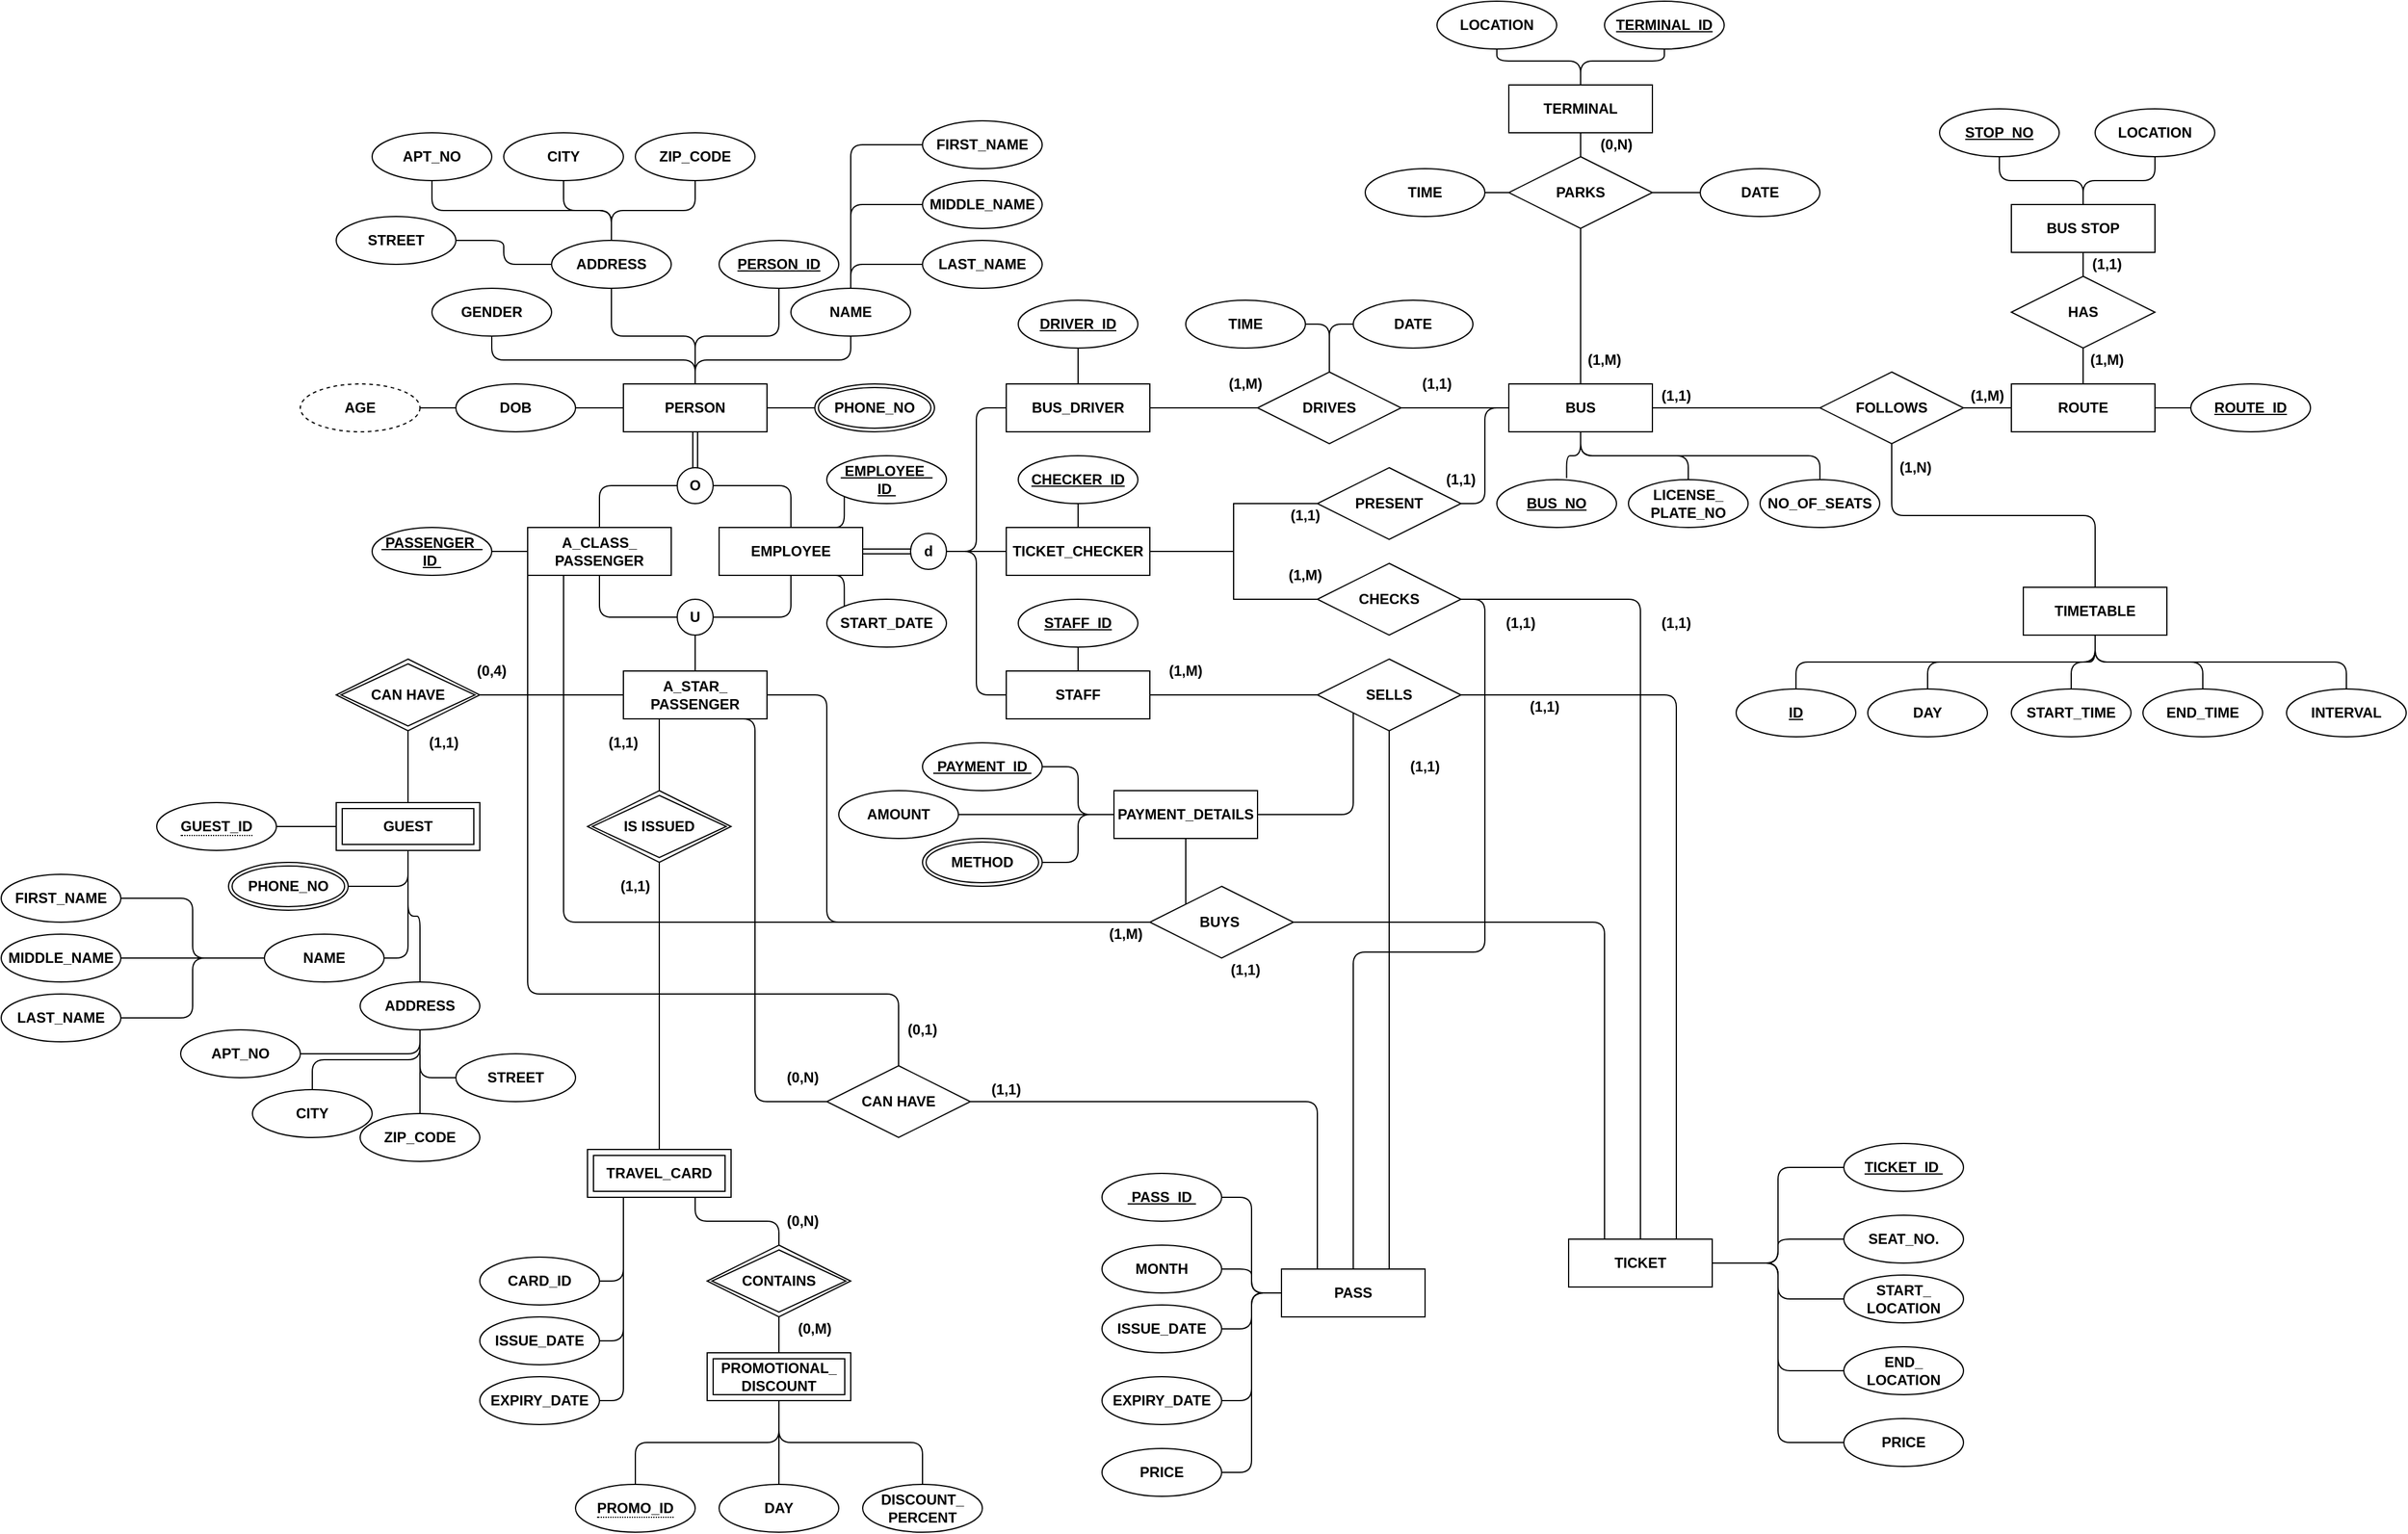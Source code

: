 <mxfile version="15.3.2" type="google"><diagram id="R2lEEEUBdFMjLlhIrx00" name="Page-1"><mxGraphModel dx="2438" dy="2047" grid="1" gridSize="10" guides="0" tooltips="1" connect="1" arrows="0" fold="1" page="1" pageScale="1" pageWidth="850" pageHeight="1100" math="0" shadow="0" extFonts="Permanent Marker^https://fonts.googleapis.com/css?family=Permanent+Marker"><root><mxCell id="0"/><mxCell id="1" parent="0"/><mxCell id="nvq1k8YX_8Jf6ILGMXFY-160" style="edgeStyle=orthogonalEdgeStyle;curved=0;rounded=1;sketch=0;orthogonalLoop=1;jettySize=auto;html=1;exitX=0.5;exitY=0;exitDx=0;exitDy=0;entryX=0.5;entryY=1;entryDx=0;entryDy=0;endArrow=none;endFill=0;" parent="1" source="5DEGdbHfZCeeIg1ugzmS-1" target="nvq1k8YX_8Jf6ILGMXFY-5" edge="1"><mxGeometry relative="1" as="geometry"/></mxCell><mxCell id="nvq1k8YX_8Jf6ILGMXFY-161" style="edgeStyle=orthogonalEdgeStyle;curved=0;rounded=1;sketch=0;orthogonalLoop=1;jettySize=auto;html=1;exitX=0.5;exitY=0;exitDx=0;exitDy=0;endArrow=none;endFill=0;" parent="1" source="5DEGdbHfZCeeIg1ugzmS-1" target="nvq1k8YX_8Jf6ILGMXFY-8" edge="1"><mxGeometry relative="1" as="geometry"/></mxCell><mxCell id="nvq1k8YX_8Jf6ILGMXFY-162" style="edgeStyle=orthogonalEdgeStyle;curved=0;rounded=1;sketch=0;orthogonalLoop=1;jettySize=auto;html=1;exitX=0.5;exitY=0;exitDx=0;exitDy=0;entryX=0.5;entryY=1;entryDx=0;entryDy=0;endArrow=none;endFill=0;" parent="1" source="5DEGdbHfZCeeIg1ugzmS-1" target="nvq1k8YX_8Jf6ILGMXFY-6" edge="1"><mxGeometry relative="1" as="geometry"/></mxCell><mxCell id="nvq1k8YX_8Jf6ILGMXFY-163" style="edgeStyle=orthogonalEdgeStyle;curved=0;rounded=1;sketch=0;orthogonalLoop=1;jettySize=auto;html=1;exitX=0.5;exitY=0;exitDx=0;exitDy=0;entryX=0.5;entryY=1;entryDx=0;entryDy=0;endArrow=none;endFill=0;" parent="1" source="5DEGdbHfZCeeIg1ugzmS-1" target="nvq1k8YX_8Jf6ILGMXFY-1" edge="1"><mxGeometry relative="1" as="geometry"/></mxCell><mxCell id="nvq1k8YX_8Jf6ILGMXFY-164" style="edgeStyle=orthogonalEdgeStyle;curved=0;rounded=1;sketch=0;orthogonalLoop=1;jettySize=auto;html=1;exitX=0;exitY=0.5;exitDx=0;exitDy=0;entryX=1;entryY=0.5;entryDx=0;entryDy=0;endArrow=none;endFill=0;" parent="1" source="5DEGdbHfZCeeIg1ugzmS-1" target="nvq1k8YX_8Jf6ILGMXFY-2" edge="1"><mxGeometry relative="1" as="geometry"/></mxCell><mxCell id="nvq1k8YX_8Jf6ILGMXFY-184" style="edgeStyle=orthogonalEdgeStyle;curved=0;rounded=1;sketch=0;orthogonalLoop=1;jettySize=auto;html=1;exitX=0.5;exitY=1;exitDx=0;exitDy=0;entryX=0.5;entryY=0;entryDx=0;entryDy=0;endArrow=none;endFill=0;shape=link;" parent="1" source="5DEGdbHfZCeeIg1ugzmS-1" target="5DEGdbHfZCeeIg1ugzmS-8" edge="1"><mxGeometry relative="1" as="geometry"/></mxCell><mxCell id="nvq1k8YX_8Jf6ILGMXFY-188" style="edgeStyle=orthogonalEdgeStyle;curved=0;rounded=1;sketch=0;orthogonalLoop=1;jettySize=auto;html=1;exitX=1;exitY=0.5;exitDx=0;exitDy=0;entryX=0;entryY=0.5;entryDx=0;entryDy=0;endArrow=none;endFill=0;" parent="1" source="5DEGdbHfZCeeIg1ugzmS-1" target="nvq1k8YX_8Jf6ILGMXFY-14" edge="1"><mxGeometry relative="1" as="geometry"/></mxCell><mxCell id="5DEGdbHfZCeeIg1ugzmS-1" value="&lt;b&gt;PERSON&lt;/b&gt;" style="rounded=0;whiteSpace=wrap;html=1;" parent="1" vertex="1"><mxGeometry x="360" y="200" width="120" height="40" as="geometry"/></mxCell><mxCell id="nvq1k8YX_8Jf6ILGMXFY-49" style="edgeStyle=orthogonalEdgeStyle;curved=0;rounded=1;sketch=0;orthogonalLoop=1;jettySize=auto;html=1;exitX=1;exitY=0.5;exitDx=0;exitDy=0;entryX=0;entryY=0.5;entryDx=0;entryDy=0;endArrow=none;endFill=0;shape=link;" parent="1" source="5DEGdbHfZCeeIg1ugzmS-2" target="5DEGdbHfZCeeIg1ugzmS-10" edge="1"><mxGeometry relative="1" as="geometry"/></mxCell><mxCell id="nvq1k8YX_8Jf6ILGMXFY-191" style="edgeStyle=orthogonalEdgeStyle;curved=0;rounded=1;sketch=0;orthogonalLoop=1;jettySize=auto;html=1;exitX=0.5;exitY=1;exitDx=0;exitDy=0;entryX=1;entryY=0.5;entryDx=0;entryDy=0;endArrow=none;endFill=0;" parent="1" source="5DEGdbHfZCeeIg1ugzmS-2" target="5DEGdbHfZCeeIg1ugzmS-9" edge="1"><mxGeometry relative="1" as="geometry"/></mxCell><mxCell id="nvq1k8YX_8Jf6ILGMXFY-314" style="edgeStyle=orthogonalEdgeStyle;curved=0;rounded=1;sketch=0;orthogonalLoop=1;jettySize=auto;html=1;exitX=0.75;exitY=0;exitDx=0;exitDy=0;entryX=0;entryY=1;entryDx=0;entryDy=0;endArrow=none;endFill=0;" parent="1" source="5DEGdbHfZCeeIg1ugzmS-2" target="nvq1k8YX_8Jf6ILGMXFY-98" edge="1"><mxGeometry relative="1" as="geometry"/></mxCell><mxCell id="nvq1k8YX_8Jf6ILGMXFY-315" style="edgeStyle=orthogonalEdgeStyle;curved=0;rounded=1;sketch=0;orthogonalLoop=1;jettySize=auto;html=1;exitX=0.75;exitY=1;exitDx=0;exitDy=0;entryX=0;entryY=0;entryDx=0;entryDy=0;endArrow=none;endFill=0;" parent="1" source="5DEGdbHfZCeeIg1ugzmS-2" target="nvq1k8YX_8Jf6ILGMXFY-24" edge="1"><mxGeometry relative="1" as="geometry"/></mxCell><mxCell id="5DEGdbHfZCeeIg1ugzmS-2" value="&lt;b&gt;EMPLOYEE&lt;/b&gt;" style="rounded=0;whiteSpace=wrap;html=1;" parent="1" vertex="1"><mxGeometry x="440" y="320" width="120" height="40" as="geometry"/></mxCell><mxCell id="nvq1k8YX_8Jf6ILGMXFY-190" style="edgeStyle=orthogonalEdgeStyle;curved=0;rounded=1;sketch=0;orthogonalLoop=1;jettySize=auto;html=1;exitX=0.5;exitY=1;exitDx=0;exitDy=0;entryX=0;entryY=0.5;entryDx=0;entryDy=0;endArrow=none;endFill=0;" parent="1" source="5DEGdbHfZCeeIg1ugzmS-3" target="5DEGdbHfZCeeIg1ugzmS-9" edge="1"><mxGeometry relative="1" as="geometry"/></mxCell><mxCell id="nvq1k8YX_8Jf6ILGMXFY-194" style="edgeStyle=orthogonalEdgeStyle;curved=0;rounded=1;sketch=0;orthogonalLoop=1;jettySize=auto;html=1;exitX=0.25;exitY=1;exitDx=0;exitDy=0;entryX=0;entryY=0.5;entryDx=0;entryDy=0;endArrow=none;endFill=0;" parent="1" source="5DEGdbHfZCeeIg1ugzmS-3" target="5DEGdbHfZCeeIg1ugzmS-27" edge="1"><mxGeometry relative="1" as="geometry"/></mxCell><mxCell id="nvq1k8YX_8Jf6ILGMXFY-299" style="edgeStyle=orthogonalEdgeStyle;curved=0;rounded=1;sketch=0;orthogonalLoop=1;jettySize=auto;html=1;exitX=0;exitY=1;exitDx=0;exitDy=0;entryX=0.5;entryY=0;entryDx=0;entryDy=0;endArrow=none;endFill=0;" parent="1" source="5DEGdbHfZCeeIg1ugzmS-3" target="nvq1k8YX_8Jf6ILGMXFY-296" edge="1"><mxGeometry relative="1" as="geometry"><Array as="points"><mxPoint x="280" y="710"/><mxPoint x="590" y="710"/></Array></mxGeometry></mxCell><mxCell id="5DEGdbHfZCeeIg1ugzmS-3" value="&lt;b&gt;A_CLASS_&lt;br&gt;PASSENGER&lt;/b&gt;" style="rounded=0;whiteSpace=wrap;html=1;" parent="1" vertex="1"><mxGeometry x="280" y="320" width="120" height="40" as="geometry"/></mxCell><mxCell id="nvq1k8YX_8Jf6ILGMXFY-69" style="edgeStyle=orthogonalEdgeStyle;curved=0;rounded=1;sketch=0;orthogonalLoop=1;jettySize=auto;html=1;exitX=0;exitY=0.5;exitDx=0;exitDy=0;entryX=1;entryY=0.5;entryDx=0;entryDy=0;endArrow=none;endFill=0;" parent="1" source="5DEGdbHfZCeeIg1ugzmS-4" target="5DEGdbHfZCeeIg1ugzmS-17" edge="1"><mxGeometry relative="1" as="geometry"/></mxCell><mxCell id="nvq1k8YX_8Jf6ILGMXFY-231" style="edgeStyle=orthogonalEdgeStyle;curved=0;rounded=1;sketch=0;orthogonalLoop=1;jettySize=auto;html=1;exitX=1;exitY=0.5;exitDx=0;exitDy=0;entryX=0;entryY=0.5;entryDx=0;entryDy=0;endArrow=none;endFill=0;" parent="1" source="5DEGdbHfZCeeIg1ugzmS-4" target="5DEGdbHfZCeeIg1ugzmS-27" edge="1"><mxGeometry relative="1" as="geometry"><Array as="points"><mxPoint x="530" y="460"/><mxPoint x="530" y="650"/></Array></mxGeometry></mxCell><mxCell id="nvq1k8YX_8Jf6ILGMXFY-298" style="edgeStyle=orthogonalEdgeStyle;curved=0;rounded=1;sketch=0;orthogonalLoop=1;jettySize=auto;html=1;exitX=0.75;exitY=1;exitDx=0;exitDy=0;entryX=0;entryY=0.5;entryDx=0;entryDy=0;endArrow=none;endFill=0;" parent="1" source="5DEGdbHfZCeeIg1ugzmS-4" target="nvq1k8YX_8Jf6ILGMXFY-296" edge="1"><mxGeometry relative="1" as="geometry"><Array as="points"><mxPoint x="470" y="480"/><mxPoint x="470" y="800"/></Array></mxGeometry></mxCell><mxCell id="5DEGdbHfZCeeIg1ugzmS-4" value="&lt;b&gt;A_STAR_&lt;br&gt;PASSENGER&lt;br&gt;&lt;/b&gt;" style="rounded=0;whiteSpace=wrap;html=1;" parent="1" vertex="1"><mxGeometry x="360" y="440" width="120" height="40" as="geometry"/></mxCell><mxCell id="nvq1k8YX_8Jf6ILGMXFY-30" style="edgeStyle=orthogonalEdgeStyle;rounded=0;orthogonalLoop=1;jettySize=auto;html=1;exitX=1;exitY=0.5;exitDx=0;exitDy=0;endArrow=none;endFill=0;" parent="1" source="5DEGdbHfZCeeIg1ugzmS-5" target="5DEGdbHfZCeeIg1ugzmS-21" edge="1"><mxGeometry relative="1" as="geometry"/></mxCell><mxCell id="nvq1k8YX_8Jf6ILGMXFY-31" style="edgeStyle=orthogonalEdgeStyle;rounded=0;orthogonalLoop=1;jettySize=auto;html=1;exitX=1;exitY=0.5;exitDx=0;exitDy=0;entryX=0;entryY=0.5;entryDx=0;entryDy=0;endArrow=none;endFill=0;" parent="1" source="5DEGdbHfZCeeIg1ugzmS-5" target="5DEGdbHfZCeeIg1ugzmS-25" edge="1"><mxGeometry relative="1" as="geometry"/></mxCell><mxCell id="nvq1k8YX_8Jf6ILGMXFY-182" style="edgeStyle=orthogonalEdgeStyle;curved=0;rounded=1;sketch=0;orthogonalLoop=1;jettySize=auto;html=1;exitX=0.5;exitY=0;exitDx=0;exitDy=0;entryX=0.5;entryY=1;entryDx=0;entryDy=0;endArrow=none;endFill=0;" parent="1" source="5DEGdbHfZCeeIg1ugzmS-5" target="nvq1k8YX_8Jf6ILGMXFY-166" edge="1"><mxGeometry relative="1" as="geometry"/></mxCell><mxCell id="5DEGdbHfZCeeIg1ugzmS-5" value="&lt;b&gt;TICKET_CHECKER&lt;/b&gt;" style="rounded=0;whiteSpace=wrap;html=1;" parent="1" vertex="1"><mxGeometry x="680" y="320" width="120" height="40" as="geometry"/></mxCell><mxCell id="nvq1k8YX_8Jf6ILGMXFY-113" style="edgeStyle=orthogonalEdgeStyle;curved=0;rounded=1;sketch=0;orthogonalLoop=1;jettySize=auto;html=1;exitX=1;exitY=0.5;exitDx=0;exitDy=0;entryX=0;entryY=0.5;entryDx=0;entryDy=0;endArrow=none;endFill=0;" parent="1" source="5DEGdbHfZCeeIg1ugzmS-7" target="5DEGdbHfZCeeIg1ugzmS-22" edge="1"><mxGeometry relative="1" as="geometry"/></mxCell><mxCell id="nvq1k8YX_8Jf6ILGMXFY-180" style="edgeStyle=orthogonalEdgeStyle;curved=0;rounded=1;sketch=0;orthogonalLoop=1;jettySize=auto;html=1;exitX=0.5;exitY=0;exitDx=0;exitDy=0;entryX=0.5;entryY=1;entryDx=0;entryDy=0;endArrow=none;endFill=0;" parent="1" source="5DEGdbHfZCeeIg1ugzmS-7" target="nvq1k8YX_8Jf6ILGMXFY-167" edge="1"><mxGeometry relative="1" as="geometry"/></mxCell><mxCell id="5DEGdbHfZCeeIg1ugzmS-7" value="&lt;b&gt;BUS_DRIVER&lt;/b&gt;" style="rounded=0;whiteSpace=wrap;html=1;" parent="1" vertex="1"><mxGeometry x="680" y="200" width="120" height="40" as="geometry"/></mxCell><mxCell id="nvq1k8YX_8Jf6ILGMXFY-186" style="edgeStyle=orthogonalEdgeStyle;curved=0;rounded=1;sketch=0;orthogonalLoop=1;jettySize=auto;html=1;exitX=0;exitY=0.5;exitDx=0;exitDy=0;endArrow=none;endFill=0;" parent="1" source="5DEGdbHfZCeeIg1ugzmS-8" target="5DEGdbHfZCeeIg1ugzmS-3" edge="1"><mxGeometry relative="1" as="geometry"/></mxCell><mxCell id="nvq1k8YX_8Jf6ILGMXFY-187" style="edgeStyle=orthogonalEdgeStyle;curved=0;rounded=1;sketch=0;orthogonalLoop=1;jettySize=auto;html=1;exitX=1;exitY=0.5;exitDx=0;exitDy=0;entryX=0.5;entryY=0;entryDx=0;entryDy=0;endArrow=none;endFill=0;" parent="1" source="5DEGdbHfZCeeIg1ugzmS-8" target="5DEGdbHfZCeeIg1ugzmS-2" edge="1"><mxGeometry relative="1" as="geometry"/></mxCell><mxCell id="5DEGdbHfZCeeIg1ugzmS-8" value="&lt;b&gt;O&lt;/b&gt;" style="ellipse;whiteSpace=wrap;html=1;aspect=fixed;" parent="1" vertex="1"><mxGeometry x="405" y="270" width="30" height="30" as="geometry"/></mxCell><mxCell id="nvq1k8YX_8Jf6ILGMXFY-193" style="edgeStyle=orthogonalEdgeStyle;curved=0;rounded=1;sketch=0;orthogonalLoop=1;jettySize=auto;html=1;exitX=0.5;exitY=1;exitDx=0;exitDy=0;entryX=0.5;entryY=0;entryDx=0;entryDy=0;endArrow=none;endFill=0;" parent="1" source="5DEGdbHfZCeeIg1ugzmS-9" target="5DEGdbHfZCeeIg1ugzmS-4" edge="1"><mxGeometry relative="1" as="geometry"/></mxCell><mxCell id="5DEGdbHfZCeeIg1ugzmS-9" value="&lt;b&gt;U&lt;/b&gt;" style="ellipse;whiteSpace=wrap;html=1;aspect=fixed;" parent="1" vertex="1"><mxGeometry x="405" y="380" width="30" height="30" as="geometry"/></mxCell><mxCell id="nvq1k8YX_8Jf6ILGMXFY-50" style="edgeStyle=orthogonalEdgeStyle;curved=0;rounded=1;sketch=0;orthogonalLoop=1;jettySize=auto;html=1;exitX=1;exitY=0.5;exitDx=0;exitDy=0;entryX=0;entryY=0.5;entryDx=0;entryDy=0;endArrow=none;endFill=0;" parent="1" source="5DEGdbHfZCeeIg1ugzmS-10" target="5DEGdbHfZCeeIg1ugzmS-7" edge="1"><mxGeometry relative="1" as="geometry"/></mxCell><mxCell id="nvq1k8YX_8Jf6ILGMXFY-51" style="edgeStyle=orthogonalEdgeStyle;curved=0;rounded=1;sketch=0;orthogonalLoop=1;jettySize=auto;html=1;exitX=1;exitY=0.5;exitDx=0;exitDy=0;entryX=0;entryY=0.5;entryDx=0;entryDy=0;endArrow=none;endFill=0;" parent="1" source="5DEGdbHfZCeeIg1ugzmS-10" target="5DEGdbHfZCeeIg1ugzmS-5" edge="1"><mxGeometry relative="1" as="geometry"/></mxCell><mxCell id="nvq1k8YX_8Jf6ILGMXFY-52" style="edgeStyle=orthogonalEdgeStyle;curved=0;rounded=1;sketch=0;orthogonalLoop=1;jettySize=auto;html=1;exitX=1;exitY=0.5;exitDx=0;exitDy=0;entryX=0;entryY=0.5;entryDx=0;entryDy=0;endArrow=none;endFill=0;" parent="1" source="5DEGdbHfZCeeIg1ugzmS-10" target="5DEGdbHfZCeeIg1ugzmS-20" edge="1"><mxGeometry relative="1" as="geometry"/></mxCell><mxCell id="5DEGdbHfZCeeIg1ugzmS-10" value="&lt;b&gt;d&lt;/b&gt;" style="ellipse;whiteSpace=wrap;html=1;aspect=fixed;" parent="1" vertex="1"><mxGeometry x="600" y="325" width="30" height="30" as="geometry"/></mxCell><mxCell id="nvq1k8YX_8Jf6ILGMXFY-68" style="edgeStyle=orthogonalEdgeStyle;curved=0;rounded=1;sketch=0;orthogonalLoop=1;jettySize=auto;html=1;exitX=0.5;exitY=1;exitDx=0;exitDy=0;entryX=0.5;entryY=0;entryDx=0;entryDy=0;endArrow=none;endFill=0;" parent="1" source="5DEGdbHfZCeeIg1ugzmS-12" target="5DEGdbHfZCeeIg1ugzmS-14" edge="1"><mxGeometry relative="1" as="geometry"/></mxCell><mxCell id="nvq1k8YX_8Jf6ILGMXFY-294" style="edgeStyle=orthogonalEdgeStyle;curved=0;rounded=1;sketch=0;orthogonalLoop=1;jettySize=auto;html=1;exitX=0.5;exitY=0;exitDx=0;exitDy=0;entryX=0.25;entryY=1;entryDx=0;entryDy=0;endArrow=none;endFill=0;" parent="1" source="5DEGdbHfZCeeIg1ugzmS-12" target="5DEGdbHfZCeeIg1ugzmS-4" edge="1"><mxGeometry relative="1" as="geometry"/></mxCell><mxCell id="5DEGdbHfZCeeIg1ugzmS-12" value="&lt;b&gt;IS ISSUED&lt;/b&gt;" style="shape=rhombus;double=1;perimeter=rhombusPerimeter;whiteSpace=wrap;html=1;align=center;" parent="1" vertex="1"><mxGeometry x="330" y="540" width="120" height="60" as="geometry"/></mxCell><mxCell id="nvq1k8YX_8Jf6ILGMXFY-216" style="edgeStyle=orthogonalEdgeStyle;curved=0;rounded=1;sketch=0;orthogonalLoop=1;jettySize=auto;html=1;exitX=0.25;exitY=1;exitDx=0;exitDy=0;entryX=1;entryY=0.5;entryDx=0;entryDy=0;endArrow=none;endFill=0;" parent="1" source="5DEGdbHfZCeeIg1ugzmS-14" target="nvq1k8YX_8Jf6ILGMXFY-71" edge="1"><mxGeometry relative="1" as="geometry"/></mxCell><mxCell id="nvq1k8YX_8Jf6ILGMXFY-217" style="edgeStyle=orthogonalEdgeStyle;curved=0;rounded=1;sketch=0;orthogonalLoop=1;jettySize=auto;html=1;exitX=0.25;exitY=1;exitDx=0;exitDy=0;entryX=1;entryY=0.5;entryDx=0;entryDy=0;endArrow=none;endFill=0;" parent="1" source="5DEGdbHfZCeeIg1ugzmS-14" target="nvq1k8YX_8Jf6ILGMXFY-72" edge="1"><mxGeometry relative="1" as="geometry"/></mxCell><mxCell id="nvq1k8YX_8Jf6ILGMXFY-218" style="edgeStyle=orthogonalEdgeStyle;curved=0;rounded=1;sketch=0;orthogonalLoop=1;jettySize=auto;html=1;exitX=0.25;exitY=1;exitDx=0;exitDy=0;entryX=1;entryY=0.5;entryDx=0;entryDy=0;endArrow=none;endFill=0;" parent="1" source="5DEGdbHfZCeeIg1ugzmS-14" target="nvq1k8YX_8Jf6ILGMXFY-73" edge="1"><mxGeometry relative="1" as="geometry"/></mxCell><mxCell id="5DEGdbHfZCeeIg1ugzmS-14" value="&lt;b&gt;TRAVEL_CARD&lt;/b&gt;" style="shape=ext;margin=3;double=1;whiteSpace=wrap;html=1;align=center;" parent="1" vertex="1"><mxGeometry x="330" y="840" width="120" height="40" as="geometry"/></mxCell><mxCell id="nvq1k8YX_8Jf6ILGMXFY-221" style="edgeStyle=orthogonalEdgeStyle;curved=0;rounded=1;sketch=0;orthogonalLoop=1;jettySize=auto;html=1;exitX=0.5;exitY=0;exitDx=0;exitDy=0;entryX=0.75;entryY=1;entryDx=0;entryDy=0;endArrow=none;endFill=0;" parent="1" source="5DEGdbHfZCeeIg1ugzmS-15" target="5DEGdbHfZCeeIg1ugzmS-14" edge="1"><mxGeometry relative="1" as="geometry"/></mxCell><mxCell id="nvq1k8YX_8Jf6ILGMXFY-222" style="edgeStyle=orthogonalEdgeStyle;curved=0;rounded=1;sketch=0;orthogonalLoop=1;jettySize=auto;html=1;exitX=0.5;exitY=1;exitDx=0;exitDy=0;entryX=0.5;entryY=0;entryDx=0;entryDy=0;endArrow=none;endFill=0;" parent="1" source="5DEGdbHfZCeeIg1ugzmS-15" target="5DEGdbHfZCeeIg1ugzmS-16" edge="1"><mxGeometry relative="1" as="geometry"/></mxCell><mxCell id="5DEGdbHfZCeeIg1ugzmS-15" value="&lt;b&gt;CONTAINS&lt;/b&gt;" style="shape=rhombus;double=1;perimeter=rhombusPerimeter;whiteSpace=wrap;html=1;align=center;" parent="1" vertex="1"><mxGeometry x="430" y="920" width="120" height="60" as="geometry"/></mxCell><mxCell id="nvq1k8YX_8Jf6ILGMXFY-108" style="edgeStyle=orthogonalEdgeStyle;curved=0;rounded=1;sketch=0;orthogonalLoop=1;jettySize=auto;html=1;exitX=0.5;exitY=1;exitDx=0;exitDy=0;entryX=0.5;entryY=0;entryDx=0;entryDy=0;endArrow=none;endFill=0;" parent="1" source="5DEGdbHfZCeeIg1ugzmS-16" target="nvq1k8YX_8Jf6ILGMXFY-106" edge="1"><mxGeometry relative="1" as="geometry"/></mxCell><mxCell id="nvq1k8YX_8Jf6ILGMXFY-109" style="edgeStyle=orthogonalEdgeStyle;curved=0;rounded=1;sketch=0;orthogonalLoop=1;jettySize=auto;html=1;exitX=0.5;exitY=1;exitDx=0;exitDy=0;entryX=0.5;entryY=0;entryDx=0;entryDy=0;endArrow=none;endFill=0;" parent="1" source="5DEGdbHfZCeeIg1ugzmS-16" target="nvq1k8YX_8Jf6ILGMXFY-105" edge="1"><mxGeometry relative="1" as="geometry"/></mxCell><mxCell id="5DEGdbHfZCeeIg1ugzmS-16" value="&lt;b&gt;PROMOTIONAL_&lt;br&gt;DISCOUNT&lt;br&gt;&lt;/b&gt;" style="shape=ext;margin=3;double=1;whiteSpace=wrap;html=1;align=center;" parent="1" vertex="1"><mxGeometry x="430" y="1010" width="120" height="40" as="geometry"/></mxCell><mxCell id="nvq1k8YX_8Jf6ILGMXFY-70" style="edgeStyle=orthogonalEdgeStyle;curved=0;rounded=1;sketch=0;orthogonalLoop=1;jettySize=auto;html=1;exitX=0.5;exitY=1;exitDx=0;exitDy=0;endArrow=none;endFill=0;" parent="1" source="5DEGdbHfZCeeIg1ugzmS-17" target="5DEGdbHfZCeeIg1ugzmS-18" edge="1"><mxGeometry relative="1" as="geometry"/></mxCell><mxCell id="5DEGdbHfZCeeIg1ugzmS-17" value="&lt;b&gt;CAN HAVE&lt;/b&gt;" style="shape=rhombus;double=1;perimeter=rhombusPerimeter;whiteSpace=wrap;html=1;align=center;" parent="1" vertex="1"><mxGeometry x="120" y="430" width="120" height="60" as="geometry"/></mxCell><mxCell id="nvq1k8YX_8Jf6ILGMXFY-174" style="edgeStyle=orthogonalEdgeStyle;curved=0;rounded=1;sketch=0;orthogonalLoop=1;jettySize=auto;html=1;exitX=0.5;exitY=1;exitDx=0;exitDy=0;entryX=1;entryY=0.5;entryDx=0;entryDy=0;endArrow=none;endFill=0;" parent="1" source="5DEGdbHfZCeeIg1ugzmS-18" target="nvq1k8YX_8Jf6ILGMXFY-91" edge="1"><mxGeometry relative="1" as="geometry"/></mxCell><mxCell id="nvq1k8YX_8Jf6ILGMXFY-175" style="edgeStyle=orthogonalEdgeStyle;curved=0;rounded=1;sketch=0;orthogonalLoop=1;jettySize=auto;html=1;exitX=0.5;exitY=1;exitDx=0;exitDy=0;endArrow=none;endFill=0;" parent="1" source="5DEGdbHfZCeeIg1ugzmS-18" target="nvq1k8YX_8Jf6ILGMXFY-78" edge="1"><mxGeometry relative="1" as="geometry"/></mxCell><mxCell id="nvq1k8YX_8Jf6ILGMXFY-176" style="edgeStyle=orthogonalEdgeStyle;curved=0;rounded=1;sketch=0;orthogonalLoop=1;jettySize=auto;html=1;exitX=0.5;exitY=1;exitDx=0;exitDy=0;entryX=1;entryY=0.5;entryDx=0;entryDy=0;endArrow=none;endFill=0;" parent="1" source="5DEGdbHfZCeeIg1ugzmS-18" target="nvq1k8YX_8Jf6ILGMXFY-77" edge="1"><mxGeometry relative="1" as="geometry"/></mxCell><mxCell id="5DEGdbHfZCeeIg1ugzmS-18" value="&lt;b&gt;GUEST&lt;/b&gt;" style="shape=ext;margin=3;double=1;whiteSpace=wrap;html=1;align=center;" parent="1" vertex="1"><mxGeometry x="120" y="550" width="120" height="40" as="geometry"/></mxCell><mxCell id="nvq1k8YX_8Jf6ILGMXFY-115" style="edgeStyle=orthogonalEdgeStyle;curved=0;rounded=1;sketch=0;orthogonalLoop=1;jettySize=auto;html=1;exitX=1;exitY=0.5;exitDx=0;exitDy=0;entryX=0;entryY=0.5;entryDx=0;entryDy=0;endArrow=none;endFill=0;" parent="1" source="5DEGdbHfZCeeIg1ugzmS-19" target="5DEGdbHfZCeeIg1ugzmS-33" edge="1"><mxGeometry relative="1" as="geometry"/></mxCell><mxCell id="nvq1k8YX_8Jf6ILGMXFY-118" style="edgeStyle=orthogonalEdgeStyle;curved=0;rounded=1;sketch=0;orthogonalLoop=1;jettySize=auto;html=1;exitX=0.5;exitY=1;exitDx=0;exitDy=0;entryX=0.583;entryY=-0.032;entryDx=0;entryDy=0;entryPerimeter=0;endArrow=none;endFill=0;" parent="1" source="5DEGdbHfZCeeIg1ugzmS-19" target="nvq1k8YX_8Jf6ILGMXFY-112" edge="1"><mxGeometry relative="1" as="geometry"/></mxCell><mxCell id="nvq1k8YX_8Jf6ILGMXFY-119" style="edgeStyle=orthogonalEdgeStyle;curved=0;rounded=1;sketch=0;orthogonalLoop=1;jettySize=auto;html=1;exitX=0.5;exitY=1;exitDx=0;exitDy=0;entryX=0.5;entryY=0;entryDx=0;entryDy=0;endArrow=none;endFill=0;" parent="1" source="5DEGdbHfZCeeIg1ugzmS-19" target="nvq1k8YX_8Jf6ILGMXFY-111" edge="1"><mxGeometry relative="1" as="geometry"/></mxCell><mxCell id="nvq1k8YX_8Jf6ILGMXFY-120" style="edgeStyle=orthogonalEdgeStyle;curved=0;rounded=1;sketch=0;orthogonalLoop=1;jettySize=auto;html=1;exitX=0.5;exitY=1;exitDx=0;exitDy=0;endArrow=none;endFill=0;" parent="1" source="5DEGdbHfZCeeIg1ugzmS-19" target="nvq1k8YX_8Jf6ILGMXFY-110" edge="1"><mxGeometry relative="1" as="geometry"/></mxCell><mxCell id="nvq1k8YX_8Jf6ILGMXFY-313" style="edgeStyle=orthogonalEdgeStyle;curved=0;rounded=1;sketch=0;orthogonalLoop=1;jettySize=auto;html=1;exitX=0.5;exitY=0;exitDx=0;exitDy=0;entryX=0.5;entryY=1;entryDx=0;entryDy=0;endArrow=none;endFill=0;" parent="1" source="5DEGdbHfZCeeIg1ugzmS-19" target="5DEGdbHfZCeeIg1ugzmS-34" edge="1"><mxGeometry relative="1" as="geometry"/></mxCell><mxCell id="5DEGdbHfZCeeIg1ugzmS-19" value="&lt;b&gt;BUS&lt;/b&gt;" style="rounded=0;whiteSpace=wrap;html=1;" parent="1" vertex="1"><mxGeometry x="1100" y="200" width="120" height="40" as="geometry"/></mxCell><mxCell id="nvq1k8YX_8Jf6ILGMXFY-37" style="edgeStyle=orthogonalEdgeStyle;curved=0;rounded=1;sketch=0;orthogonalLoop=1;jettySize=auto;html=1;exitX=1;exitY=0.5;exitDx=0;exitDy=0;entryX=0;entryY=0.5;entryDx=0;entryDy=0;endArrow=none;endFill=0;" parent="1" source="5DEGdbHfZCeeIg1ugzmS-20" target="nvq1k8YX_8Jf6ILGMXFY-32" edge="1"><mxGeometry relative="1" as="geometry"/></mxCell><mxCell id="nvq1k8YX_8Jf6ILGMXFY-183" style="edgeStyle=orthogonalEdgeStyle;curved=0;rounded=1;sketch=0;orthogonalLoop=1;jettySize=auto;html=1;exitX=0.5;exitY=0;exitDx=0;exitDy=0;entryX=0.5;entryY=1;entryDx=0;entryDy=0;endArrow=none;endFill=0;" parent="1" source="5DEGdbHfZCeeIg1ugzmS-20" target="nvq1k8YX_8Jf6ILGMXFY-165" edge="1"><mxGeometry relative="1" as="geometry"/></mxCell><mxCell id="5DEGdbHfZCeeIg1ugzmS-20" value="&lt;b&gt;STAFF&lt;/b&gt;" style="rounded=0;whiteSpace=wrap;html=1;" parent="1" vertex="1"><mxGeometry x="680" y="440" width="120" height="40" as="geometry"/></mxCell><mxCell id="nvq1k8YX_8Jf6ILGMXFY-116" style="edgeStyle=orthogonalEdgeStyle;curved=0;rounded=1;sketch=0;orthogonalLoop=1;jettySize=auto;html=1;exitX=1;exitY=0.5;exitDx=0;exitDy=0;entryX=0;entryY=0.5;entryDx=0;entryDy=0;endArrow=none;endFill=0;" parent="1" source="5DEGdbHfZCeeIg1ugzmS-21" target="5DEGdbHfZCeeIg1ugzmS-19" edge="1"><mxGeometry relative="1" as="geometry"/></mxCell><mxCell id="5DEGdbHfZCeeIg1ugzmS-21" value="&lt;b&gt;PRESENT&lt;/b&gt;" style="shape=rhombus;perimeter=rhombusPerimeter;whiteSpace=wrap;html=1;align=center;" parent="1" vertex="1"><mxGeometry x="940" y="270" width="120" height="60" as="geometry"/></mxCell><mxCell id="nvq1k8YX_8Jf6ILGMXFY-114" style="edgeStyle=orthogonalEdgeStyle;curved=0;rounded=1;sketch=0;orthogonalLoop=1;jettySize=auto;html=1;exitX=1;exitY=0.5;exitDx=0;exitDy=0;entryX=0;entryY=0.5;entryDx=0;entryDy=0;endArrow=none;endFill=0;" parent="1" source="5DEGdbHfZCeeIg1ugzmS-22" target="5DEGdbHfZCeeIg1ugzmS-19" edge="1"><mxGeometry relative="1" as="geometry"/></mxCell><mxCell id="nvq1k8YX_8Jf6ILGMXFY-275" style="edgeStyle=orthogonalEdgeStyle;curved=0;rounded=1;sketch=0;orthogonalLoop=1;jettySize=auto;html=1;exitX=0.5;exitY=0;exitDx=0;exitDy=0;entryX=0;entryY=0.5;entryDx=0;entryDy=0;endArrow=none;endFill=0;" parent="1" source="5DEGdbHfZCeeIg1ugzmS-22" target="nvq1k8YX_8Jf6ILGMXFY-274" edge="1"><mxGeometry relative="1" as="geometry"/></mxCell><mxCell id="nvq1k8YX_8Jf6ILGMXFY-276" style="edgeStyle=orthogonalEdgeStyle;curved=0;rounded=1;sketch=0;orthogonalLoop=1;jettySize=auto;html=1;exitX=0.5;exitY=0;exitDx=0;exitDy=0;entryX=1;entryY=0.5;entryDx=0;entryDy=0;endArrow=none;endFill=0;" parent="1" source="5DEGdbHfZCeeIg1ugzmS-22" target="nvq1k8YX_8Jf6ILGMXFY-273" edge="1"><mxGeometry relative="1" as="geometry"/></mxCell><mxCell id="5DEGdbHfZCeeIg1ugzmS-22" value="&lt;b&gt;DRIVES&lt;/b&gt;" style="shape=rhombus;perimeter=rhombusPerimeter;whiteSpace=wrap;html=1;align=center;" parent="1" vertex="1"><mxGeometry x="890" y="190" width="120" height="60" as="geometry"/></mxCell><mxCell id="nvq1k8YX_8Jf6ILGMXFY-63" style="edgeStyle=orthogonalEdgeStyle;curved=0;rounded=1;sketch=0;orthogonalLoop=1;jettySize=auto;html=1;exitX=1;exitY=0.5;exitDx=0;exitDy=0;entryX=0;entryY=0.5;entryDx=0;entryDy=0;endArrow=none;endFill=0;" parent="1" source="5DEGdbHfZCeeIg1ugzmS-23" target="nvq1k8YX_8Jf6ILGMXFY-60" edge="1"><mxGeometry relative="1" as="geometry"/></mxCell><mxCell id="nvq1k8YX_8Jf6ILGMXFY-64" style="edgeStyle=orthogonalEdgeStyle;curved=0;rounded=1;sketch=0;orthogonalLoop=1;jettySize=auto;html=1;exitX=1;exitY=0.5;exitDx=0;exitDy=0;entryX=0;entryY=0.5;entryDx=0;entryDy=0;endArrow=none;endFill=0;" parent="1" source="5DEGdbHfZCeeIg1ugzmS-23" target="nvq1k8YX_8Jf6ILGMXFY-59" edge="1"><mxGeometry relative="1" as="geometry"/></mxCell><mxCell id="nvq1k8YX_8Jf6ILGMXFY-65" style="edgeStyle=orthogonalEdgeStyle;curved=0;rounded=1;sketch=0;orthogonalLoop=1;jettySize=auto;html=1;exitX=1;exitY=0.5;exitDx=0;exitDy=0;entryX=0;entryY=0.5;entryDx=0;entryDy=0;endArrow=none;endFill=0;" parent="1" source="5DEGdbHfZCeeIg1ugzmS-23" target="nvq1k8YX_8Jf6ILGMXFY-57" edge="1"><mxGeometry relative="1" as="geometry"/></mxCell><mxCell id="nvq1k8YX_8Jf6ILGMXFY-66" style="edgeStyle=orthogonalEdgeStyle;curved=0;rounded=1;sketch=0;orthogonalLoop=1;jettySize=auto;html=1;exitX=1;exitY=0.5;exitDx=0;exitDy=0;entryX=0;entryY=0.5;entryDx=0;entryDy=0;endArrow=none;endFill=0;" parent="1" source="5DEGdbHfZCeeIg1ugzmS-23" target="nvq1k8YX_8Jf6ILGMXFY-58" edge="1"><mxGeometry relative="1" as="geometry"/></mxCell><mxCell id="nvq1k8YX_8Jf6ILGMXFY-210" style="edgeStyle=orthogonalEdgeStyle;curved=0;rounded=1;sketch=0;orthogonalLoop=1;jettySize=auto;html=1;exitX=1;exitY=0.5;exitDx=0;exitDy=0;entryX=0;entryY=0.5;entryDx=0;entryDy=0;endArrow=none;endFill=0;" parent="1" source="5DEGdbHfZCeeIg1ugzmS-23" target="nvq1k8YX_8Jf6ILGMXFY-209" edge="1"><mxGeometry relative="1" as="geometry"/></mxCell><mxCell id="5DEGdbHfZCeeIg1ugzmS-23" value="&lt;b&gt;TICKET&lt;/b&gt;" style="rounded=0;whiteSpace=wrap;html=1;" parent="1" vertex="1"><mxGeometry x="1150" y="915" width="120" height="40" as="geometry"/></mxCell><mxCell id="5DEGdbHfZCeeIg1ugzmS-24" value="&lt;b&gt;TIMETABLE&lt;/b&gt;" style="rounded=0;whiteSpace=wrap;html=1;" parent="1" vertex="1"><mxGeometry x="1530" y="370" width="120" height="40" as="geometry"/></mxCell><mxCell id="nvq1k8YX_8Jf6ILGMXFY-260" style="edgeStyle=orthogonalEdgeStyle;curved=0;rounded=1;sketch=0;orthogonalLoop=1;jettySize=auto;html=1;exitX=1;exitY=0.5;exitDx=0;exitDy=0;entryX=0.5;entryY=0;entryDx=0;entryDy=0;endArrow=none;endFill=0;" parent="1" source="5DEGdbHfZCeeIg1ugzmS-25" target="5DEGdbHfZCeeIg1ugzmS-23" edge="1"><mxGeometry relative="1" as="geometry"/></mxCell><mxCell id="nvq1k8YX_8Jf6ILGMXFY-261" style="edgeStyle=orthogonalEdgeStyle;curved=0;rounded=1;sketch=0;orthogonalLoop=1;jettySize=auto;html=1;exitX=1;exitY=0.5;exitDx=0;exitDy=0;entryX=0.5;entryY=0;entryDx=0;entryDy=0;endArrow=none;endFill=0;" parent="1" source="5DEGdbHfZCeeIg1ugzmS-25" target="nvq1k8YX_8Jf6ILGMXFY-201" edge="1"><mxGeometry relative="1" as="geometry"/></mxCell><mxCell id="5DEGdbHfZCeeIg1ugzmS-25" value="&lt;b&gt;CHECKS&lt;/b&gt;" style="shape=rhombus;perimeter=rhombusPerimeter;whiteSpace=wrap;html=1;align=center;" parent="1" vertex="1"><mxGeometry x="940" y="350" width="120" height="60" as="geometry"/></mxCell><mxCell id="nvq1k8YX_8Jf6ILGMXFY-235" style="edgeStyle=orthogonalEdgeStyle;curved=0;rounded=1;sketch=0;orthogonalLoop=1;jettySize=auto;html=1;exitX=1;exitY=0.5;exitDx=0;exitDy=0;entryX=0.25;entryY=0;entryDx=0;entryDy=0;endArrow=none;endFill=0;" parent="1" source="5DEGdbHfZCeeIg1ugzmS-27" target="5DEGdbHfZCeeIg1ugzmS-23" edge="1"><mxGeometry relative="1" as="geometry"/></mxCell><mxCell id="nvq1k8YX_8Jf6ILGMXFY-285" style="edgeStyle=orthogonalEdgeStyle;curved=0;rounded=1;sketch=0;orthogonalLoop=1;jettySize=auto;html=1;exitX=0;exitY=0;exitDx=0;exitDy=0;endArrow=none;endFill=0;" parent="1" source="5DEGdbHfZCeeIg1ugzmS-27" target="nvq1k8YX_8Jf6ILGMXFY-29" edge="1"><mxGeometry relative="1" as="geometry"/></mxCell><mxCell id="5DEGdbHfZCeeIg1ugzmS-27" value="BUYS&amp;nbsp;" style="shape=rhombus;perimeter=rhombusPerimeter;whiteSpace=wrap;html=1;align=center;fontStyle=1;" parent="1" vertex="1"><mxGeometry x="800" y="620" width="120" height="60" as="geometry"/></mxCell><mxCell id="nvq1k8YX_8Jf6ILGMXFY-148" style="edgeStyle=orthogonalEdgeStyle;curved=0;rounded=1;sketch=0;orthogonalLoop=1;jettySize=auto;html=1;exitX=0.5;exitY=0;exitDx=0;exitDy=0;endArrow=none;endFill=0;" parent="1" source="5DEGdbHfZCeeIg1ugzmS-30" target="5DEGdbHfZCeeIg1ugzmS-35" edge="1"><mxGeometry relative="1" as="geometry"/></mxCell><mxCell id="nvq1k8YX_8Jf6ILGMXFY-152" style="edgeStyle=orthogonalEdgeStyle;curved=0;rounded=1;sketch=0;orthogonalLoop=1;jettySize=auto;html=1;exitX=1;exitY=0.5;exitDx=0;exitDy=0;endArrow=none;endFill=0;" parent="1" source="5DEGdbHfZCeeIg1ugzmS-30" target="nvq1k8YX_8Jf6ILGMXFY-126" edge="1"><mxGeometry relative="1" as="geometry"/></mxCell><mxCell id="5DEGdbHfZCeeIg1ugzmS-30" value="&lt;b&gt;ROUTE&lt;/b&gt;" style="rounded=0;whiteSpace=wrap;html=1;" parent="1" vertex="1"><mxGeometry x="1520" y="200" width="120" height="40" as="geometry"/></mxCell><mxCell id="nvq1k8YX_8Jf6ILGMXFY-157" style="edgeStyle=orthogonalEdgeStyle;curved=0;rounded=1;sketch=0;orthogonalLoop=1;jettySize=auto;html=1;exitX=0.5;exitY=0;exitDx=0;exitDy=0;entryX=0.5;entryY=1;entryDx=0;entryDy=0;endArrow=none;endFill=0;" parent="1" source="5DEGdbHfZCeeIg1ugzmS-31" target="nvq1k8YX_8Jf6ILGMXFY-130" edge="1"><mxGeometry relative="1" as="geometry"/></mxCell><mxCell id="nvq1k8YX_8Jf6ILGMXFY-158" style="edgeStyle=orthogonalEdgeStyle;curved=0;rounded=1;sketch=0;orthogonalLoop=1;jettySize=auto;html=1;exitX=0.5;exitY=0;exitDx=0;exitDy=0;entryX=0.5;entryY=1;entryDx=0;entryDy=0;endArrow=none;endFill=0;" parent="1" source="5DEGdbHfZCeeIg1ugzmS-31" target="nvq1k8YX_8Jf6ILGMXFY-129" edge="1"><mxGeometry relative="1" as="geometry"/></mxCell><mxCell id="5DEGdbHfZCeeIg1ugzmS-31" value="&lt;b&gt;TERMINAL&lt;/b&gt;" style="rounded=0;whiteSpace=wrap;html=1;" parent="1" vertex="1"><mxGeometry x="1100" y="-50" width="120" height="40" as="geometry"/></mxCell><mxCell id="nvq1k8YX_8Jf6ILGMXFY-150" style="edgeStyle=orthogonalEdgeStyle;curved=0;rounded=1;sketch=0;orthogonalLoop=1;jettySize=auto;html=1;exitX=0.5;exitY=0;exitDx=0;exitDy=0;entryX=0.5;entryY=1;entryDx=0;entryDy=0;endArrow=none;endFill=0;" parent="1" source="5DEGdbHfZCeeIg1ugzmS-32" target="nvq1k8YX_8Jf6ILGMXFY-128" edge="1"><mxGeometry relative="1" as="geometry"/></mxCell><mxCell id="nvq1k8YX_8Jf6ILGMXFY-151" style="edgeStyle=orthogonalEdgeStyle;curved=0;rounded=1;sketch=0;orthogonalLoop=1;jettySize=auto;html=1;exitX=0.5;exitY=0;exitDx=0;exitDy=0;entryX=0.5;entryY=1;entryDx=0;entryDy=0;endArrow=none;endFill=0;" parent="1" source="5DEGdbHfZCeeIg1ugzmS-32" target="nvq1k8YX_8Jf6ILGMXFY-127" edge="1"><mxGeometry relative="1" as="geometry"/></mxCell><mxCell id="5DEGdbHfZCeeIg1ugzmS-32" value="&lt;b&gt;BUS STOP&lt;/b&gt;" style="rounded=0;whiteSpace=wrap;html=1;" parent="1" vertex="1"><mxGeometry x="1520" y="50" width="120" height="40" as="geometry"/></mxCell><mxCell id="nvq1k8YX_8Jf6ILGMXFY-146" style="edgeStyle=orthogonalEdgeStyle;curved=0;rounded=1;sketch=0;orthogonalLoop=1;jettySize=auto;html=1;exitX=0.5;exitY=1;exitDx=0;exitDy=0;endArrow=none;endFill=0;" parent="1" source="5DEGdbHfZCeeIg1ugzmS-33" target="5DEGdbHfZCeeIg1ugzmS-24" edge="1"><mxGeometry relative="1" as="geometry"/></mxCell><mxCell id="nvq1k8YX_8Jf6ILGMXFY-147" style="edgeStyle=orthogonalEdgeStyle;curved=0;rounded=1;sketch=0;orthogonalLoop=1;jettySize=auto;html=1;exitX=1;exitY=0.5;exitDx=0;exitDy=0;entryX=0;entryY=0.5;entryDx=0;entryDy=0;endArrow=none;endFill=0;" parent="1" source="5DEGdbHfZCeeIg1ugzmS-33" target="5DEGdbHfZCeeIg1ugzmS-30" edge="1"><mxGeometry relative="1" as="geometry"/></mxCell><mxCell id="5DEGdbHfZCeeIg1ugzmS-33" value="FOLLOWS" style="shape=rhombus;perimeter=rhombusPerimeter;whiteSpace=wrap;html=1;align=center;fontStyle=1;" parent="1" vertex="1"><mxGeometry x="1360" y="190" width="120" height="60" as="geometry"/></mxCell><mxCell id="nvq1k8YX_8Jf6ILGMXFY-153" style="edgeStyle=orthogonalEdgeStyle;curved=0;rounded=1;sketch=0;orthogonalLoop=1;jettySize=auto;html=1;exitX=0;exitY=0.5;exitDx=0;exitDy=0;endArrow=none;endFill=0;" parent="1" source="5DEGdbHfZCeeIg1ugzmS-34" target="nvq1k8YX_8Jf6ILGMXFY-131" edge="1"><mxGeometry relative="1" as="geometry"/></mxCell><mxCell id="nvq1k8YX_8Jf6ILGMXFY-154" style="edgeStyle=orthogonalEdgeStyle;curved=0;rounded=1;sketch=0;orthogonalLoop=1;jettySize=auto;html=1;exitX=1;exitY=0.5;exitDx=0;exitDy=0;entryX=0;entryY=0.5;entryDx=0;entryDy=0;endArrow=none;endFill=0;" parent="1" source="5DEGdbHfZCeeIg1ugzmS-34" target="nvq1k8YX_8Jf6ILGMXFY-132" edge="1"><mxGeometry relative="1" as="geometry"/></mxCell><mxCell id="nvq1k8YX_8Jf6ILGMXFY-156" style="edgeStyle=orthogonalEdgeStyle;curved=0;rounded=1;sketch=0;orthogonalLoop=1;jettySize=auto;html=1;exitX=0.5;exitY=0;exitDx=0;exitDy=0;endArrow=none;endFill=0;" parent="1" source="5DEGdbHfZCeeIg1ugzmS-34" target="5DEGdbHfZCeeIg1ugzmS-31" edge="1"><mxGeometry relative="1" as="geometry"/></mxCell><mxCell id="5DEGdbHfZCeeIg1ugzmS-34" value="PARKS" style="shape=rhombus;perimeter=rhombusPerimeter;whiteSpace=wrap;html=1;align=center;fontStyle=1;" parent="1" vertex="1"><mxGeometry x="1100" y="10" width="120" height="60" as="geometry"/></mxCell><mxCell id="nvq1k8YX_8Jf6ILGMXFY-149" style="edgeStyle=orthogonalEdgeStyle;curved=0;rounded=1;sketch=0;orthogonalLoop=1;jettySize=auto;html=1;exitX=0.5;exitY=0;exitDx=0;exitDy=0;endArrow=none;endFill=0;" parent="1" source="5DEGdbHfZCeeIg1ugzmS-35" target="5DEGdbHfZCeeIg1ugzmS-32" edge="1"><mxGeometry relative="1" as="geometry"/></mxCell><mxCell id="5DEGdbHfZCeeIg1ugzmS-35" value="HAS" style="shape=rhombus;perimeter=rhombusPerimeter;whiteSpace=wrap;html=1;align=center;fontStyle=1;" parent="1" vertex="1"><mxGeometry x="1520" y="110" width="120" height="60" as="geometry"/></mxCell><mxCell id="nvq1k8YX_8Jf6ILGMXFY-1" value="&lt;b&gt;GENDER&lt;/b&gt;" style="ellipse;whiteSpace=wrap;html=1;align=center;" parent="1" vertex="1"><mxGeometry x="200" y="120" width="100" height="40" as="geometry"/></mxCell><mxCell id="nvq1k8YX_8Jf6ILGMXFY-2" value="&lt;b&gt;DOB&lt;/b&gt;" style="ellipse;whiteSpace=wrap;html=1;align=center;" parent="1" vertex="1"><mxGeometry x="220" y="200" width="100" height="40" as="geometry"/></mxCell><mxCell id="nvq1k8YX_8Jf6ILGMXFY-3" value="&lt;b&gt;STREET&lt;/b&gt;" style="ellipse;whiteSpace=wrap;html=1;align=center;" parent="1" vertex="1"><mxGeometry x="120" y="60" width="100" height="40" as="geometry"/></mxCell><mxCell id="nvq1k8YX_8Jf6ILGMXFY-4" value="&lt;b&gt;APT_NO&lt;/b&gt;" style="ellipse;whiteSpace=wrap;html=1;align=center;" parent="1" vertex="1"><mxGeometry x="150" y="-10" width="100" height="40" as="geometry"/></mxCell><mxCell id="nvq1k8YX_8Jf6ILGMXFY-168" style="edgeStyle=orthogonalEdgeStyle;curved=0;rounded=1;sketch=0;orthogonalLoop=1;jettySize=auto;html=1;exitX=0;exitY=0.5;exitDx=0;exitDy=0;entryX=1;entryY=0.5;entryDx=0;entryDy=0;endArrow=none;endFill=0;" parent="1" source="nvq1k8YX_8Jf6ILGMXFY-5" target="nvq1k8YX_8Jf6ILGMXFY-3" edge="1"><mxGeometry relative="1" as="geometry"/></mxCell><mxCell id="nvq1k8YX_8Jf6ILGMXFY-169" style="edgeStyle=orthogonalEdgeStyle;curved=0;rounded=1;sketch=0;orthogonalLoop=1;jettySize=auto;html=1;exitX=0.5;exitY=0;exitDx=0;exitDy=0;entryX=0.5;entryY=1;entryDx=0;entryDy=0;endArrow=none;endFill=0;" parent="1" source="nvq1k8YX_8Jf6ILGMXFY-5" target="nvq1k8YX_8Jf6ILGMXFY-4" edge="1"><mxGeometry relative="1" as="geometry"/></mxCell><mxCell id="nvq1k8YX_8Jf6ILGMXFY-170" style="edgeStyle=orthogonalEdgeStyle;curved=0;rounded=1;sketch=0;orthogonalLoop=1;jettySize=auto;html=1;exitX=0.5;exitY=0;exitDx=0;exitDy=0;entryX=0.5;entryY=1;entryDx=0;entryDy=0;endArrow=none;endFill=0;" parent="1" source="nvq1k8YX_8Jf6ILGMXFY-5" target="nvq1k8YX_8Jf6ILGMXFY-11" edge="1"><mxGeometry relative="1" as="geometry"/></mxCell><mxCell id="nvq1k8YX_8Jf6ILGMXFY-171" style="edgeStyle=orthogonalEdgeStyle;curved=0;rounded=1;sketch=0;orthogonalLoop=1;jettySize=auto;html=1;exitX=0.5;exitY=0;exitDx=0;exitDy=0;entryX=0.5;entryY=1;entryDx=0;entryDy=0;endArrow=none;endFill=0;" parent="1" source="nvq1k8YX_8Jf6ILGMXFY-5" target="nvq1k8YX_8Jf6ILGMXFY-12" edge="1"><mxGeometry relative="1" as="geometry"/></mxCell><mxCell id="nvq1k8YX_8Jf6ILGMXFY-5" value="&lt;b&gt;ADDRESS&lt;/b&gt;" style="ellipse;whiteSpace=wrap;html=1;align=center;" parent="1" vertex="1"><mxGeometry x="300" y="80" width="100" height="40" as="geometry"/></mxCell><mxCell id="nvq1k8YX_8Jf6ILGMXFY-177" style="edgeStyle=orthogonalEdgeStyle;curved=0;rounded=1;sketch=0;orthogonalLoop=1;jettySize=auto;html=1;exitX=0.5;exitY=0;exitDx=0;exitDy=0;entryX=0;entryY=0.5;entryDx=0;entryDy=0;endArrow=none;endFill=0;" parent="1" source="nvq1k8YX_8Jf6ILGMXFY-6" target="nvq1k8YX_8Jf6ILGMXFY-7" edge="1"><mxGeometry relative="1" as="geometry"/></mxCell><mxCell id="nvq1k8YX_8Jf6ILGMXFY-178" style="edgeStyle=orthogonalEdgeStyle;curved=0;rounded=1;sketch=0;orthogonalLoop=1;jettySize=auto;html=1;exitX=0.5;exitY=0;exitDx=0;exitDy=0;entryX=0;entryY=0.5;entryDx=0;entryDy=0;endArrow=none;endFill=0;" parent="1" source="nvq1k8YX_8Jf6ILGMXFY-6" target="nvq1k8YX_8Jf6ILGMXFY-9" edge="1"><mxGeometry relative="1" as="geometry"/></mxCell><mxCell id="nvq1k8YX_8Jf6ILGMXFY-181" style="edgeStyle=orthogonalEdgeStyle;curved=0;rounded=1;sketch=0;orthogonalLoop=1;jettySize=auto;html=1;exitX=0.5;exitY=0;exitDx=0;exitDy=0;entryX=0;entryY=0.5;entryDx=0;entryDy=0;endArrow=none;endFill=0;" parent="1" source="nvq1k8YX_8Jf6ILGMXFY-6" target="nvq1k8YX_8Jf6ILGMXFY-10" edge="1"><mxGeometry relative="1" as="geometry"/></mxCell><mxCell id="nvq1k8YX_8Jf6ILGMXFY-6" value="&lt;b&gt;NAME&lt;/b&gt;" style="ellipse;whiteSpace=wrap;html=1;align=center;" parent="1" vertex="1"><mxGeometry x="500" y="120" width="100" height="40" as="geometry"/></mxCell><mxCell id="nvq1k8YX_8Jf6ILGMXFY-7" value="&lt;b&gt;FIRST_NAME&lt;/b&gt;" style="ellipse;whiteSpace=wrap;html=1;align=center;" parent="1" vertex="1"><mxGeometry x="610" y="-20" width="100" height="40" as="geometry"/></mxCell><mxCell id="nvq1k8YX_8Jf6ILGMXFY-8" value="&lt;b&gt;PERSON_ID&lt;/b&gt;" style="ellipse;whiteSpace=wrap;html=1;align=center;fontStyle=4;" parent="1" vertex="1"><mxGeometry x="440" y="80" width="100" height="40" as="geometry"/></mxCell><mxCell id="nvq1k8YX_8Jf6ILGMXFY-9" value="&lt;b&gt;MIDDLE_NAME&lt;/b&gt;" style="ellipse;whiteSpace=wrap;html=1;align=center;" parent="1" vertex="1"><mxGeometry x="610" y="30" width="100" height="40" as="geometry"/></mxCell><mxCell id="nvq1k8YX_8Jf6ILGMXFY-10" value="&lt;b&gt;LAST_NAME&lt;/b&gt;" style="ellipse;whiteSpace=wrap;html=1;align=center;" parent="1" vertex="1"><mxGeometry x="610" y="80" width="100" height="40" as="geometry"/></mxCell><mxCell id="nvq1k8YX_8Jf6ILGMXFY-11" value="&lt;b&gt;CITY&lt;/b&gt;" style="ellipse;whiteSpace=wrap;html=1;align=center;" parent="1" vertex="1"><mxGeometry x="260" y="-10" width="100" height="40" as="geometry"/></mxCell><mxCell id="nvq1k8YX_8Jf6ILGMXFY-12" value="&lt;b&gt;ZIP_CODE&lt;/b&gt;" style="ellipse;whiteSpace=wrap;html=1;align=center;" parent="1" vertex="1"><mxGeometry x="370" y="-10" width="100" height="40" as="geometry"/></mxCell><mxCell id="nvq1k8YX_8Jf6ILGMXFY-14" value="&lt;b&gt;PHONE_NO&lt;/b&gt;" style="ellipse;shape=doubleEllipse;margin=3;whiteSpace=wrap;html=1;align=center;" parent="1" vertex="1"><mxGeometry x="520" y="200" width="100" height="40" as="geometry"/></mxCell><mxCell id="nvq1k8YX_8Jf6ILGMXFY-19" value="&lt;b&gt;AGE&lt;/b&gt;" style="ellipse;whiteSpace=wrap;html=1;align=center;dashed=1;" parent="1" vertex="1"><mxGeometry x="90" y="200" width="100" height="40" as="geometry"/></mxCell><mxCell id="nvq1k8YX_8Jf6ILGMXFY-20" value="" style="endArrow=none;html=1;rounded=0;exitX=1;exitY=0.5;exitDx=0;exitDy=0;entryX=0;entryY=0.5;entryDx=0;entryDy=0;" parent="1" source="nvq1k8YX_8Jf6ILGMXFY-19" target="nvq1k8YX_8Jf6ILGMXFY-2" edge="1"><mxGeometry relative="1" as="geometry"><mxPoint x="300" y="440" as="sourcePoint"/><mxPoint x="460" y="440" as="targetPoint"/></mxGeometry></mxCell><mxCell id="nvq1k8YX_8Jf6ILGMXFY-24" value="&lt;b&gt;START_DATE&lt;/b&gt;&lt;span style=&quot;color: rgba(0 , 0 , 0 , 0) ; font-family: monospace ; font-size: 0px&quot;&gt;%3CmxGraphModel%3E%3Croot%3E%3CmxCell%20id%3D%220%22%2F%3E%3CmxCell%20id%3D%221%22%20parent%3D%220%22%2F%3E%3CmxCell%20id%3D%222%22%20value%3D%22%26lt%3Bb%26gt%3BDOB%26lt%3B%2Fb%26gt%3B%22%20style%3D%22ellipse%3BwhiteSpace%3Dwrap%3Bhtml%3D1%3Balign%3Dcenter%3B%22%20vertex%3D%221%22%20parent%3D%221%22%3E%3CmxGeometry%20x%3D%22220%22%20y%3D%22200%22%20width%3D%22100%22%20height%3D%2240%22%20as%3D%22geometry%22%2F%3E%3C%2FmxCell%3E%3C%2Froot%3E%3C%2FmxGraphModel%3E&lt;/span&gt;" style="ellipse;whiteSpace=wrap;html=1;align=center;" parent="1" vertex="1"><mxGeometry x="530" y="380" width="100" height="40" as="geometry"/></mxCell><mxCell id="nvq1k8YX_8Jf6ILGMXFY-46" style="edgeStyle=orthogonalEdgeStyle;curved=0;rounded=1;sketch=0;orthogonalLoop=1;jettySize=auto;html=1;exitX=0;exitY=0.5;exitDx=0;exitDy=0;entryX=1;entryY=0.5;entryDx=0;entryDy=0;endArrow=none;endFill=0;" parent="1" source="nvq1k8YX_8Jf6ILGMXFY-29" target="nvq1k8YX_8Jf6ILGMXFY-41" edge="1"><mxGeometry relative="1" as="geometry"/></mxCell><mxCell id="nvq1k8YX_8Jf6ILGMXFY-47" style="edgeStyle=orthogonalEdgeStyle;curved=0;rounded=1;sketch=0;orthogonalLoop=1;jettySize=auto;html=1;exitX=0;exitY=0.5;exitDx=0;exitDy=0;entryX=1;entryY=0.5;entryDx=0;entryDy=0;endArrow=none;endFill=0;" parent="1" source="nvq1k8YX_8Jf6ILGMXFY-29" target="nvq1k8YX_8Jf6ILGMXFY-44" edge="1"><mxGeometry relative="1" as="geometry"/></mxCell><mxCell id="nvq1k8YX_8Jf6ILGMXFY-48" style="edgeStyle=orthogonalEdgeStyle;curved=0;rounded=1;sketch=0;orthogonalLoop=1;jettySize=auto;html=1;exitX=0;exitY=0.5;exitDx=0;exitDy=0;entryX=1;entryY=0.5;entryDx=0;entryDy=0;endArrow=none;endFill=0;" parent="1" source="nvq1k8YX_8Jf6ILGMXFY-29" target="nvq1k8YX_8Jf6ILGMXFY-42" edge="1"><mxGeometry relative="1" as="geometry"/></mxCell><mxCell id="nvq1k8YX_8Jf6ILGMXFY-284" style="edgeStyle=orthogonalEdgeStyle;curved=0;rounded=1;sketch=0;orthogonalLoop=1;jettySize=auto;html=1;exitX=1;exitY=0.5;exitDx=0;exitDy=0;entryX=0;entryY=1;entryDx=0;entryDy=0;endArrow=none;endFill=0;" parent="1" source="nvq1k8YX_8Jf6ILGMXFY-29" target="nvq1k8YX_8Jf6ILGMXFY-32" edge="1"><mxGeometry relative="1" as="geometry"/></mxCell><mxCell id="nvq1k8YX_8Jf6ILGMXFY-29" value="&lt;b&gt;PAYMENT_DETAILS&lt;/b&gt;" style="rounded=0;whiteSpace=wrap;html=1;" parent="1" vertex="1"><mxGeometry x="770" y="540" width="120" height="40" as="geometry"/></mxCell><mxCell id="nvq1k8YX_8Jf6ILGMXFY-264" style="edgeStyle=orthogonalEdgeStyle;curved=0;rounded=1;sketch=0;orthogonalLoop=1;jettySize=auto;html=1;exitX=0.5;exitY=1;exitDx=0;exitDy=0;entryX=0.75;entryY=0;entryDx=0;entryDy=0;endArrow=none;endFill=0;" parent="1" source="nvq1k8YX_8Jf6ILGMXFY-32" target="nvq1k8YX_8Jf6ILGMXFY-201" edge="1"><mxGeometry relative="1" as="geometry"/></mxCell><mxCell id="nvq1k8YX_8Jf6ILGMXFY-265" style="edgeStyle=orthogonalEdgeStyle;curved=0;rounded=1;sketch=0;orthogonalLoop=1;jettySize=auto;html=1;exitX=1;exitY=0.5;exitDx=0;exitDy=0;entryX=0.75;entryY=0;entryDx=0;entryDy=0;endArrow=none;endFill=0;" parent="1" source="nvq1k8YX_8Jf6ILGMXFY-32" target="5DEGdbHfZCeeIg1ugzmS-23" edge="1"><mxGeometry relative="1" as="geometry"/></mxCell><mxCell id="nvq1k8YX_8Jf6ILGMXFY-32" value="&lt;b&gt;SELLS&lt;/b&gt;" style="shape=rhombus;perimeter=rhombusPerimeter;whiteSpace=wrap;html=1;align=center;" parent="1" vertex="1"><mxGeometry x="940" y="430" width="120" height="60" as="geometry"/></mxCell><mxCell id="nvq1k8YX_8Jf6ILGMXFY-41" value="&lt;b&gt;&lt;u&gt;&amp;nbsp;PAYMENT_ID&amp;nbsp;&lt;/u&gt;&lt;/b&gt;" style="ellipse;whiteSpace=wrap;html=1;align=center;" parent="1" vertex="1"><mxGeometry x="610" y="500" width="100" height="40" as="geometry"/></mxCell><mxCell id="nvq1k8YX_8Jf6ILGMXFY-42" value="&lt;b&gt;AMOUNT&lt;/b&gt;" style="ellipse;whiteSpace=wrap;html=1;align=center;" parent="1" vertex="1"><mxGeometry x="540" y="540" width="100" height="40" as="geometry"/></mxCell><mxCell id="nvq1k8YX_8Jf6ILGMXFY-44" value="&lt;b&gt;METHOD&lt;/b&gt;" style="ellipse;shape=doubleEllipse;margin=3;whiteSpace=wrap;html=1;align=center;rounded=0;sketch=0;" parent="1" vertex="1"><mxGeometry x="610" y="580" width="100" height="40" as="geometry"/></mxCell><mxCell id="nvq1k8YX_8Jf6ILGMXFY-57" value="&lt;b&gt;END_&lt;br&gt;LOCATION&lt;/b&gt;" style="ellipse;whiteSpace=wrap;html=1;align=center;" parent="1" vertex="1"><mxGeometry x="1380" y="1005" width="100" height="40" as="geometry"/></mxCell><mxCell id="nvq1k8YX_8Jf6ILGMXFY-58" value="&lt;b&gt;START_&lt;br&gt;LOCATION&lt;/b&gt;" style="ellipse;whiteSpace=wrap;html=1;align=center;" parent="1" vertex="1"><mxGeometry x="1380" y="945" width="100" height="40" as="geometry"/></mxCell><mxCell id="nvq1k8YX_8Jf6ILGMXFY-59" value="&lt;b&gt;SEAT_NO.&lt;/b&gt;" style="ellipse;whiteSpace=wrap;html=1;align=center;" parent="1" vertex="1"><mxGeometry x="1380" y="895" width="100" height="40" as="geometry"/></mxCell><mxCell id="nvq1k8YX_8Jf6ILGMXFY-60" value="&lt;b&gt;&lt;u&gt;TICKET_ID&amp;nbsp;&lt;/u&gt;&lt;/b&gt;" style="ellipse;whiteSpace=wrap;html=1;align=center;" parent="1" vertex="1"><mxGeometry x="1380" y="835" width="100" height="40" as="geometry"/></mxCell><mxCell id="nvq1k8YX_8Jf6ILGMXFY-71" value="&lt;b&gt;CARD_ID&lt;/b&gt;" style="ellipse;whiteSpace=wrap;html=1;align=center;" parent="1" vertex="1"><mxGeometry x="240" y="930" width="100" height="40" as="geometry"/></mxCell><mxCell id="nvq1k8YX_8Jf6ILGMXFY-72" value="&lt;b&gt;ISSUE_DATE&lt;/b&gt;" style="ellipse;whiteSpace=wrap;html=1;align=center;" parent="1" vertex="1"><mxGeometry x="240" y="980" width="100" height="40" as="geometry"/></mxCell><mxCell id="nvq1k8YX_8Jf6ILGMXFY-73" value="&lt;b&gt;EXPIRY_DATE&lt;/b&gt;" style="ellipse;whiteSpace=wrap;html=1;align=center;" parent="1" vertex="1"><mxGeometry x="240" y="1030" width="100" height="40" as="geometry"/></mxCell><mxCell id="nvq1k8YX_8Jf6ILGMXFY-84" style="edgeStyle=orthogonalEdgeStyle;curved=0;rounded=1;sketch=0;orthogonalLoop=1;jettySize=auto;html=1;exitX=0;exitY=0.5;exitDx=0;exitDy=0;endArrow=none;endFill=0;" parent="1" source="nvq1k8YX_8Jf6ILGMXFY-77" target="nvq1k8YX_8Jf6ILGMXFY-82" edge="1"><mxGeometry relative="1" as="geometry"/></mxCell><mxCell id="nvq1k8YX_8Jf6ILGMXFY-85" style="edgeStyle=orthogonalEdgeStyle;curved=0;rounded=1;sketch=0;orthogonalLoop=1;jettySize=auto;html=1;exitX=0;exitY=0.5;exitDx=0;exitDy=0;entryX=1;entryY=0.5;entryDx=0;entryDy=0;endArrow=none;endFill=0;" parent="1" source="nvq1k8YX_8Jf6ILGMXFY-77" target="nvq1k8YX_8Jf6ILGMXFY-83" edge="1"><mxGeometry relative="1" as="geometry"/></mxCell><mxCell id="nvq1k8YX_8Jf6ILGMXFY-86" style="edgeStyle=orthogonalEdgeStyle;curved=0;rounded=1;sketch=0;orthogonalLoop=1;jettySize=auto;html=1;exitX=0;exitY=0.5;exitDx=0;exitDy=0;entryX=1;entryY=0.5;entryDx=0;entryDy=0;endArrow=none;endFill=0;" parent="1" source="nvq1k8YX_8Jf6ILGMXFY-77" target="nvq1k8YX_8Jf6ILGMXFY-81" edge="1"><mxGeometry relative="1" as="geometry"/></mxCell><mxCell id="nvq1k8YX_8Jf6ILGMXFY-77" value="&lt;b&gt;NAME&lt;/b&gt;" style="ellipse;whiteSpace=wrap;html=1;align=center;" parent="1" vertex="1"><mxGeometry x="60" y="660" width="100" height="40" as="geometry"/></mxCell><mxCell id="nvq1k8YX_8Jf6ILGMXFY-93" style="edgeStyle=orthogonalEdgeStyle;curved=0;rounded=1;sketch=0;orthogonalLoop=1;jettySize=auto;html=1;exitX=0.5;exitY=1;exitDx=0;exitDy=0;entryX=1;entryY=0.5;entryDx=0;entryDy=0;endArrow=none;endFill=0;" parent="1" source="nvq1k8YX_8Jf6ILGMXFY-78" target="nvq1k8YX_8Jf6ILGMXFY-88" edge="1"><mxGeometry relative="1" as="geometry"/></mxCell><mxCell id="nvq1k8YX_8Jf6ILGMXFY-94" style="edgeStyle=orthogonalEdgeStyle;curved=0;rounded=1;sketch=0;orthogonalLoop=1;jettySize=auto;html=1;exitX=0.5;exitY=1;exitDx=0;exitDy=0;entryX=0.5;entryY=0;entryDx=0;entryDy=0;endArrow=none;endFill=0;" parent="1" source="nvq1k8YX_8Jf6ILGMXFY-78" target="nvq1k8YX_8Jf6ILGMXFY-90" edge="1"><mxGeometry relative="1" as="geometry"/></mxCell><mxCell id="nvq1k8YX_8Jf6ILGMXFY-95" style="edgeStyle=orthogonalEdgeStyle;curved=0;rounded=1;sketch=0;orthogonalLoop=1;jettySize=auto;html=1;exitX=0.5;exitY=1;exitDx=0;exitDy=0;entryX=0;entryY=0.5;entryDx=0;entryDy=0;endArrow=none;endFill=0;" parent="1" source="nvq1k8YX_8Jf6ILGMXFY-78" target="nvq1k8YX_8Jf6ILGMXFY-87" edge="1"><mxGeometry relative="1" as="geometry"/></mxCell><mxCell id="nvq1k8YX_8Jf6ILGMXFY-96" style="edgeStyle=orthogonalEdgeStyle;curved=0;rounded=1;sketch=0;orthogonalLoop=1;jettySize=auto;html=1;exitX=0.5;exitY=1;exitDx=0;exitDy=0;entryX=0.5;entryY=0;entryDx=0;entryDy=0;endArrow=none;endFill=0;" parent="1" source="nvq1k8YX_8Jf6ILGMXFY-78" target="nvq1k8YX_8Jf6ILGMXFY-89" edge="1"><mxGeometry relative="1" as="geometry"/></mxCell><mxCell id="nvq1k8YX_8Jf6ILGMXFY-78" value="&lt;b&gt;ADDRESS&lt;/b&gt;" style="ellipse;whiteSpace=wrap;html=1;align=center;" parent="1" vertex="1"><mxGeometry x="140" y="700" width="100" height="40" as="geometry"/></mxCell><mxCell id="nvq1k8YX_8Jf6ILGMXFY-81" value="&lt;b&gt;FIRST_NAME&lt;/b&gt;" style="ellipse;whiteSpace=wrap;html=1;align=center;" parent="1" vertex="1"><mxGeometry x="-160" y="610" width="100" height="40" as="geometry"/></mxCell><mxCell id="nvq1k8YX_8Jf6ILGMXFY-82" value="&lt;b&gt;MIDDLE_NAME&lt;/b&gt;" style="ellipse;whiteSpace=wrap;html=1;align=center;" parent="1" vertex="1"><mxGeometry x="-160" y="660" width="100" height="40" as="geometry"/></mxCell><mxCell id="nvq1k8YX_8Jf6ILGMXFY-83" value="&lt;b&gt;LAST_NAME&lt;/b&gt;" style="ellipse;whiteSpace=wrap;html=1;align=center;" parent="1" vertex="1"><mxGeometry x="-160" y="710" width="100" height="40" as="geometry"/></mxCell><mxCell id="nvq1k8YX_8Jf6ILGMXFY-87" value="&lt;b&gt;STREET&lt;/b&gt;" style="ellipse;whiteSpace=wrap;html=1;align=center;" parent="1" vertex="1"><mxGeometry x="220" y="760" width="100" height="40" as="geometry"/></mxCell><mxCell id="nvq1k8YX_8Jf6ILGMXFY-88" value="&lt;b&gt;APT_NO&lt;/b&gt;" style="ellipse;whiteSpace=wrap;html=1;align=center;" parent="1" vertex="1"><mxGeometry x="-10" y="740" width="100" height="40" as="geometry"/></mxCell><mxCell id="nvq1k8YX_8Jf6ILGMXFY-89" value="&lt;b&gt;CITY&lt;/b&gt;" style="ellipse;whiteSpace=wrap;html=1;align=center;" parent="1" vertex="1"><mxGeometry x="50" y="790" width="100" height="40" as="geometry"/></mxCell><mxCell id="nvq1k8YX_8Jf6ILGMXFY-90" value="&lt;b&gt;ZIP_CODE&lt;/b&gt;" style="ellipse;whiteSpace=wrap;html=1;align=center;" parent="1" vertex="1"><mxGeometry x="140" y="810" width="100" height="40" as="geometry"/></mxCell><mxCell id="nvq1k8YX_8Jf6ILGMXFY-91" value="&lt;b&gt;PHONE_NO&lt;/b&gt;" style="ellipse;shape=doubleEllipse;margin=3;whiteSpace=wrap;html=1;align=center;" parent="1" vertex="1"><mxGeometry x="30" y="600" width="100" height="40" as="geometry"/></mxCell><mxCell id="nvq1k8YX_8Jf6ILGMXFY-100" style="edgeStyle=orthogonalEdgeStyle;curved=0;rounded=1;sketch=0;orthogonalLoop=1;jettySize=auto;html=1;exitX=1;exitY=0.5;exitDx=0;exitDy=0;entryX=0;entryY=0.5;entryDx=0;entryDy=0;endArrow=none;endFill=0;" parent="1" source="nvq1k8YX_8Jf6ILGMXFY-97" target="5DEGdbHfZCeeIg1ugzmS-3" edge="1"><mxGeometry relative="1" as="geometry"/></mxCell><mxCell id="nvq1k8YX_8Jf6ILGMXFY-97" value="&lt;b&gt;&lt;u&gt;&amp;nbsp;PASSENGER_&lt;br&gt;ID&amp;nbsp;&lt;/u&gt;&lt;/b&gt;" style="ellipse;whiteSpace=wrap;html=1;align=center;" parent="1" vertex="1"><mxGeometry x="150" y="320" width="100" height="40" as="geometry"/></mxCell><mxCell id="nvq1k8YX_8Jf6ILGMXFY-98" value="&lt;b&gt;&lt;u&gt;&amp;nbsp;EMPLOYEE_&lt;br&gt;ID&amp;nbsp;&lt;/u&gt;&lt;/b&gt;" style="ellipse;whiteSpace=wrap;html=1;align=center;" parent="1" vertex="1"><mxGeometry x="530" y="260" width="100" height="40" as="geometry"/></mxCell><mxCell id="nvq1k8YX_8Jf6ILGMXFY-105" value="&lt;b&gt;DISCOUNT_&lt;br&gt;PERCENT&lt;/b&gt;" style="ellipse;whiteSpace=wrap;html=1;align=center;" parent="1" vertex="1"><mxGeometry x="560" y="1120" width="100" height="40" as="geometry"/></mxCell><mxCell id="nvq1k8YX_8Jf6ILGMXFY-106" value="&lt;b&gt;DAY&lt;/b&gt;" style="ellipse;whiteSpace=wrap;html=1;align=center;" parent="1" vertex="1"><mxGeometry x="440" y="1120" width="100" height="40" as="geometry"/></mxCell><mxCell id="nvq1k8YX_8Jf6ILGMXFY-110" value="&lt;b&gt;NO_OF_SEATS&lt;/b&gt;" style="ellipse;whiteSpace=wrap;html=1;align=center;" parent="1" vertex="1"><mxGeometry x="1310" y="280" width="100" height="40" as="geometry"/></mxCell><mxCell id="nvq1k8YX_8Jf6ILGMXFY-111" value="&lt;b&gt;LICENSE_&lt;br&gt;PLATE_NO&lt;/b&gt;" style="ellipse;whiteSpace=wrap;html=1;align=center;" parent="1" vertex="1"><mxGeometry x="1200" y="280" width="100" height="40" as="geometry"/></mxCell><mxCell id="nvq1k8YX_8Jf6ILGMXFY-112" value="&lt;b&gt;&lt;u&gt;BUS_NO&lt;/u&gt;&lt;/b&gt;" style="ellipse;whiteSpace=wrap;html=1;align=center;" parent="1" vertex="1"><mxGeometry x="1090" y="280" width="100" height="40" as="geometry"/></mxCell><mxCell id="nvq1k8YX_8Jf6ILGMXFY-126" value="&lt;b&gt;&lt;u&gt;ROUTE_ID&lt;/u&gt;&lt;br&gt;&lt;/b&gt;" style="ellipse;whiteSpace=wrap;html=1;align=center;" parent="1" vertex="1"><mxGeometry x="1670" y="200" width="100" height="40" as="geometry"/></mxCell><mxCell id="nvq1k8YX_8Jf6ILGMXFY-127" value="&lt;b&gt;LOCATION&lt;br&gt;&lt;/b&gt;" style="ellipse;whiteSpace=wrap;html=1;align=center;" parent="1" vertex="1"><mxGeometry x="1590" y="-30" width="100" height="40" as="geometry"/></mxCell><mxCell id="nvq1k8YX_8Jf6ILGMXFY-128" value="&lt;b&gt;&lt;u&gt;STOP_NO&lt;/u&gt;&lt;br&gt;&lt;/b&gt;" style="ellipse;whiteSpace=wrap;html=1;align=center;" parent="1" vertex="1"><mxGeometry x="1460" y="-30" width="100" height="40" as="geometry"/></mxCell><mxCell id="nvq1k8YX_8Jf6ILGMXFY-129" value="&lt;b&gt;&lt;u&gt;TERMINAL_ID&lt;/u&gt;&lt;br&gt;&lt;/b&gt;" style="ellipse;whiteSpace=wrap;html=1;align=center;" parent="1" vertex="1"><mxGeometry x="1180" y="-120" width="100" height="40" as="geometry"/></mxCell><mxCell id="nvq1k8YX_8Jf6ILGMXFY-130" value="&lt;b&gt;LOCATION&lt;br&gt;&lt;/b&gt;" style="ellipse;whiteSpace=wrap;html=1;align=center;" parent="1" vertex="1"><mxGeometry x="1040" y="-120" width="100" height="40" as="geometry"/></mxCell><mxCell id="nvq1k8YX_8Jf6ILGMXFY-131" value="&lt;b&gt;TIME&lt;br&gt;&lt;/b&gt;" style="ellipse;whiteSpace=wrap;html=1;align=center;" parent="1" vertex="1"><mxGeometry x="980" y="20" width="100" height="40" as="geometry"/></mxCell><mxCell id="nvq1k8YX_8Jf6ILGMXFY-132" value="&lt;b&gt;DATE&lt;br&gt;&lt;/b&gt;" style="ellipse;whiteSpace=wrap;html=1;align=center;" parent="1" vertex="1"><mxGeometry x="1260" y="20" width="100" height="40" as="geometry"/></mxCell><mxCell id="nvq1k8YX_8Jf6ILGMXFY-269" style="edgeStyle=orthogonalEdgeStyle;curved=0;rounded=1;sketch=0;orthogonalLoop=1;jettySize=auto;html=1;exitX=0.5;exitY=0;exitDx=0;exitDy=0;entryX=0.5;entryY=1;entryDx=0;entryDy=0;endArrow=none;endFill=0;" parent="1" source="nvq1k8YX_8Jf6ILGMXFY-133" target="5DEGdbHfZCeeIg1ugzmS-24" edge="1"><mxGeometry relative="1" as="geometry"/></mxCell><mxCell id="nvq1k8YX_8Jf6ILGMXFY-133" value="&lt;b&gt;&lt;u&gt;ID&lt;/u&gt;&lt;br&gt;&lt;/b&gt;" style="ellipse;whiteSpace=wrap;html=1;align=center;" parent="1" vertex="1"><mxGeometry x="1290" y="455" width="100" height="40" as="geometry"/></mxCell><mxCell id="nvq1k8YX_8Jf6ILGMXFY-271" style="edgeStyle=orthogonalEdgeStyle;curved=0;rounded=1;sketch=0;orthogonalLoop=1;jettySize=auto;html=1;exitX=0.5;exitY=0;exitDx=0;exitDy=0;entryX=0.5;entryY=1;entryDx=0;entryDy=0;endArrow=none;endFill=0;" parent="1" source="nvq1k8YX_8Jf6ILGMXFY-134" target="5DEGdbHfZCeeIg1ugzmS-24" edge="1"><mxGeometry relative="1" as="geometry"/></mxCell><mxCell id="nvq1k8YX_8Jf6ILGMXFY-134" value="&lt;b&gt;INTERVAL&lt;br&gt;&lt;/b&gt;" style="ellipse;whiteSpace=wrap;html=1;align=center;" parent="1" vertex="1"><mxGeometry x="1750" y="455" width="100" height="40" as="geometry"/></mxCell><mxCell id="nvq1k8YX_8Jf6ILGMXFY-270" style="edgeStyle=orthogonalEdgeStyle;curved=0;rounded=1;sketch=0;orthogonalLoop=1;jettySize=auto;html=1;exitX=0.5;exitY=0;exitDx=0;exitDy=0;entryX=0.5;entryY=1;entryDx=0;entryDy=0;endArrow=none;endFill=0;" parent="1" source="nvq1k8YX_8Jf6ILGMXFY-135" target="5DEGdbHfZCeeIg1ugzmS-24" edge="1"><mxGeometry relative="1" as="geometry"/></mxCell><mxCell id="nvq1k8YX_8Jf6ILGMXFY-135" value="&lt;b&gt;DAY&lt;br&gt;&lt;/b&gt;" style="ellipse;whiteSpace=wrap;html=1;align=center;" parent="1" vertex="1"><mxGeometry x="1400" y="455" width="100" height="40" as="geometry"/></mxCell><mxCell id="nvq1k8YX_8Jf6ILGMXFY-266" style="edgeStyle=orthogonalEdgeStyle;curved=0;rounded=1;sketch=0;orthogonalLoop=1;jettySize=auto;html=1;exitX=0.5;exitY=0;exitDx=0;exitDy=0;entryX=0.5;entryY=1;entryDx=0;entryDy=0;endArrow=none;endFill=0;" parent="1" source="nvq1k8YX_8Jf6ILGMXFY-136" target="5DEGdbHfZCeeIg1ugzmS-24" edge="1"><mxGeometry relative="1" as="geometry"/></mxCell><mxCell id="nvq1k8YX_8Jf6ILGMXFY-136" value="&lt;b&gt;START_TIME&lt;br&gt;&lt;/b&gt;" style="ellipse;whiteSpace=wrap;html=1;align=center;" parent="1" vertex="1"><mxGeometry x="1520" y="455" width="100" height="40" as="geometry"/></mxCell><mxCell id="nvq1k8YX_8Jf6ILGMXFY-268" style="edgeStyle=orthogonalEdgeStyle;curved=0;rounded=1;sketch=0;orthogonalLoop=1;jettySize=auto;html=1;exitX=0.5;exitY=0;exitDx=0;exitDy=0;entryX=0.5;entryY=1;entryDx=0;entryDy=0;endArrow=none;endFill=0;" parent="1" source="nvq1k8YX_8Jf6ILGMXFY-137" target="5DEGdbHfZCeeIg1ugzmS-24" edge="1"><mxGeometry relative="1" as="geometry"/></mxCell><mxCell id="nvq1k8YX_8Jf6ILGMXFY-137" value="&lt;b&gt;END_TIME&lt;br&gt;&lt;/b&gt;" style="ellipse;whiteSpace=wrap;html=1;align=center;" parent="1" vertex="1"><mxGeometry x="1630" y="455" width="100" height="40" as="geometry"/></mxCell><mxCell id="nvq1k8YX_8Jf6ILGMXFY-165" value="&lt;b&gt;STAFF_ID&lt;/b&gt;" style="ellipse;whiteSpace=wrap;html=1;align=center;fontStyle=4;" parent="1" vertex="1"><mxGeometry x="690" y="380" width="100" height="40" as="geometry"/></mxCell><mxCell id="nvq1k8YX_8Jf6ILGMXFY-166" value="&lt;b&gt;CHECKER_ID&lt;/b&gt;" style="ellipse;whiteSpace=wrap;html=1;align=center;fontStyle=4;" parent="1" vertex="1"><mxGeometry x="690" y="260" width="100" height="40" as="geometry"/></mxCell><mxCell id="nvq1k8YX_8Jf6ILGMXFY-167" value="&lt;b&gt;DRIVER_ID&lt;/b&gt;" style="ellipse;whiteSpace=wrap;html=1;align=center;fontStyle=4;" parent="1" vertex="1"><mxGeometry x="690" y="130" width="100" height="40" as="geometry"/></mxCell><mxCell id="nvq1k8YX_8Jf6ILGMXFY-224" style="edgeStyle=orthogonalEdgeStyle;curved=0;rounded=1;sketch=0;orthogonalLoop=1;jettySize=auto;html=1;exitX=0;exitY=0.5;exitDx=0;exitDy=0;entryX=1;entryY=0.5;entryDx=0;entryDy=0;endArrow=none;endFill=0;" parent="1" source="nvq1k8YX_8Jf6ILGMXFY-201" target="nvq1k8YX_8Jf6ILGMXFY-205" edge="1"><mxGeometry relative="1" as="geometry"/></mxCell><mxCell id="nvq1k8YX_8Jf6ILGMXFY-225" style="edgeStyle=orthogonalEdgeStyle;curved=0;rounded=1;sketch=0;orthogonalLoop=1;jettySize=auto;html=1;exitX=0;exitY=0.5;exitDx=0;exitDy=0;entryX=1;entryY=0.5;entryDx=0;entryDy=0;endArrow=none;endFill=0;" parent="1" source="nvq1k8YX_8Jf6ILGMXFY-201" target="nvq1k8YX_8Jf6ILGMXFY-204" edge="1"><mxGeometry relative="1" as="geometry"/></mxCell><mxCell id="nvq1k8YX_8Jf6ILGMXFY-227" style="edgeStyle=orthogonalEdgeStyle;curved=0;rounded=1;sketch=0;orthogonalLoop=1;jettySize=auto;html=1;exitX=0;exitY=0.5;exitDx=0;exitDy=0;entryX=1;entryY=0.5;entryDx=0;entryDy=0;endArrow=none;endFill=0;" parent="1" source="nvq1k8YX_8Jf6ILGMXFY-201" target="nvq1k8YX_8Jf6ILGMXFY-203" edge="1"><mxGeometry relative="1" as="geometry"/></mxCell><mxCell id="nvq1k8YX_8Jf6ILGMXFY-228" style="edgeStyle=orthogonalEdgeStyle;curved=0;rounded=1;sketch=0;orthogonalLoop=1;jettySize=auto;html=1;exitX=0;exitY=0.5;exitDx=0;exitDy=0;entryX=1;entryY=0.5;entryDx=0;entryDy=0;endArrow=none;endFill=0;" parent="1" source="nvq1k8YX_8Jf6ILGMXFY-201" target="nvq1k8YX_8Jf6ILGMXFY-202" edge="1"><mxGeometry relative="1" as="geometry"/></mxCell><mxCell id="nvq1k8YX_8Jf6ILGMXFY-230" style="edgeStyle=orthogonalEdgeStyle;curved=0;rounded=1;sketch=0;orthogonalLoop=1;jettySize=auto;html=1;exitX=0;exitY=0.5;exitDx=0;exitDy=0;entryX=1;entryY=0.5;entryDx=0;entryDy=0;endArrow=none;endFill=0;" parent="1" source="nvq1k8YX_8Jf6ILGMXFY-201" target="nvq1k8YX_8Jf6ILGMXFY-213" edge="1"><mxGeometry relative="1" as="geometry"/></mxCell><mxCell id="nvq1k8YX_8Jf6ILGMXFY-201" value="&lt;b&gt;PASS&lt;/b&gt;" style="rounded=0;whiteSpace=wrap;html=1;" parent="1" vertex="1"><mxGeometry x="910" y="940" width="120" height="40" as="geometry"/></mxCell><mxCell id="nvq1k8YX_8Jf6ILGMXFY-202" value="&lt;b&gt;EXPIRY_DATE&lt;/b&gt;" style="ellipse;whiteSpace=wrap;html=1;align=center;" parent="1" vertex="1"><mxGeometry x="760" y="1030" width="100" height="40" as="geometry"/></mxCell><mxCell id="nvq1k8YX_8Jf6ILGMXFY-203" value="&lt;b&gt;ISSUE_DATE&lt;/b&gt;" style="ellipse;whiteSpace=wrap;html=1;align=center;" parent="1" vertex="1"><mxGeometry x="760" y="970" width="100" height="40" as="geometry"/></mxCell><mxCell id="nvq1k8YX_8Jf6ILGMXFY-204" value="&lt;b&gt;MONTH&lt;/b&gt;" style="ellipse;whiteSpace=wrap;html=1;align=center;" parent="1" vertex="1"><mxGeometry x="760" y="920" width="100" height="40" as="geometry"/></mxCell><mxCell id="nvq1k8YX_8Jf6ILGMXFY-205" value="&lt;b&gt;&lt;u&gt;&amp;nbsp;PASS_ID&amp;nbsp;&lt;/u&gt;&lt;/b&gt;" style="ellipse;whiteSpace=wrap;html=1;align=center;" parent="1" vertex="1"><mxGeometry x="760" y="860" width="100" height="40" as="geometry"/></mxCell><mxCell id="nvq1k8YX_8Jf6ILGMXFY-209" value="&lt;b&gt;PRICE&lt;/b&gt;" style="ellipse;whiteSpace=wrap;html=1;align=center;" parent="1" vertex="1"><mxGeometry x="1380" y="1065" width="100" height="40" as="geometry"/></mxCell><mxCell id="nvq1k8YX_8Jf6ILGMXFY-213" value="&lt;b&gt;PRICE&lt;/b&gt;" style="ellipse;whiteSpace=wrap;html=1;align=center;" parent="1" vertex="1"><mxGeometry x="760" y="1090" width="100" height="40" as="geometry"/></mxCell><mxCell id="nvq1k8YX_8Jf6ILGMXFY-244" value="&lt;b&gt;(1,M)&lt;/b&gt;" style="text;html=1;strokeColor=none;fillColor=none;align=center;verticalAlign=middle;whiteSpace=wrap;rounded=0;sketch=0;" parent="1" vertex="1"><mxGeometry x="860" y="190" width="40" height="20" as="geometry"/></mxCell><mxCell id="nvq1k8YX_8Jf6ILGMXFY-245" value="&lt;b&gt;(1,1)&lt;/b&gt;" style="text;html=1;strokeColor=none;fillColor=none;align=center;verticalAlign=middle;whiteSpace=wrap;rounded=0;sketch=0;" parent="1" vertex="1"><mxGeometry x="1020" y="190" width="40" height="20" as="geometry"/></mxCell><mxCell id="nvq1k8YX_8Jf6ILGMXFY-247" value="&lt;b&gt;(1,1)&lt;/b&gt;" style="text;html=1;strokeColor=none;fillColor=none;align=center;verticalAlign=middle;whiteSpace=wrap;rounded=0;sketch=0;" parent="1" vertex="1"><mxGeometry x="1220" y="200" width="40" height="20" as="geometry"/></mxCell><mxCell id="nvq1k8YX_8Jf6ILGMXFY-248" value="&lt;b&gt;(1,M)&lt;/b&gt;" style="text;html=1;strokeColor=none;fillColor=none;align=center;verticalAlign=middle;whiteSpace=wrap;rounded=0;sketch=0;" parent="1" vertex="1"><mxGeometry x="1480" y="200" width="40" height="20" as="geometry"/></mxCell><mxCell id="nvq1k8YX_8Jf6ILGMXFY-249" value="&lt;b&gt;(1,N)&lt;/b&gt;" style="text;html=1;strokeColor=none;fillColor=none;align=center;verticalAlign=middle;whiteSpace=wrap;rounded=0;sketch=0;" parent="1" vertex="1"><mxGeometry x="1420" y="260" width="40" height="20" as="geometry"/></mxCell><mxCell id="nvq1k8YX_8Jf6ILGMXFY-250" value="&lt;b&gt;(1,M)&lt;/b&gt;" style="text;html=1;strokeColor=none;fillColor=none;align=center;verticalAlign=middle;whiteSpace=wrap;rounded=0;sketch=0;" parent="1" vertex="1"><mxGeometry x="1580" y="170" width="40" height="20" as="geometry"/></mxCell><mxCell id="nvq1k8YX_8Jf6ILGMXFY-251" value="&lt;b&gt;(1,1)&lt;/b&gt;" style="text;html=1;strokeColor=none;fillColor=none;align=center;verticalAlign=middle;whiteSpace=wrap;rounded=0;sketch=0;" parent="1" vertex="1"><mxGeometry x="1580" y="90" width="40" height="20" as="geometry"/></mxCell><mxCell id="nvq1k8YX_8Jf6ILGMXFY-252" value="&lt;b&gt;(1,M)&lt;/b&gt;" style="text;html=1;strokeColor=none;fillColor=none;align=center;verticalAlign=middle;whiteSpace=wrap;rounded=0;sketch=0;" parent="1" vertex="1"><mxGeometry x="1160" y="170" width="40" height="20" as="geometry"/></mxCell><mxCell id="nvq1k8YX_8Jf6ILGMXFY-254" value="&lt;b&gt;(0,N)&lt;/b&gt;" style="text;html=1;strokeColor=none;fillColor=none;align=center;verticalAlign=middle;whiteSpace=wrap;rounded=0;sketch=0;" parent="1" vertex="1"><mxGeometry x="1170" y="-10" width="40" height="20" as="geometry"/></mxCell><mxCell id="nvq1k8YX_8Jf6ILGMXFY-255" value="&lt;b&gt;(1,1)&lt;/b&gt;" style="text;html=1;strokeColor=none;fillColor=none;align=center;verticalAlign=middle;whiteSpace=wrap;rounded=0;sketch=0;" parent="1" vertex="1"><mxGeometry x="910" y="300" width="40" height="20" as="geometry"/></mxCell><mxCell id="nvq1k8YX_8Jf6ILGMXFY-256" value="&lt;b&gt;(1,M)&lt;/b&gt;" style="text;html=1;strokeColor=none;fillColor=none;align=center;verticalAlign=middle;whiteSpace=wrap;rounded=0;sketch=0;" parent="1" vertex="1"><mxGeometry x="910" y="350" width="40" height="20" as="geometry"/></mxCell><mxCell id="nvq1k8YX_8Jf6ILGMXFY-257" value="&lt;b&gt;(1,1)&lt;/b&gt;" style="text;html=1;strokeColor=none;fillColor=none;align=center;verticalAlign=middle;whiteSpace=wrap;rounded=0;sketch=0;" parent="1" vertex="1"><mxGeometry x="1040" y="270" width="40" height="20" as="geometry"/></mxCell><mxCell id="nvq1k8YX_8Jf6ILGMXFY-259" value="&lt;b&gt;(1,1)&lt;/b&gt;" style="text;html=1;strokeColor=none;fillColor=none;align=center;verticalAlign=middle;whiteSpace=wrap;rounded=0;sketch=0;" parent="1" vertex="1"><mxGeometry x="1090" y="390" width="40" height="20" as="geometry"/></mxCell><mxCell id="nvq1k8YX_8Jf6ILGMXFY-273" value="&lt;b&gt;TIME&lt;br&gt;&lt;/b&gt;" style="ellipse;whiteSpace=wrap;html=1;align=center;" parent="1" vertex="1"><mxGeometry x="830" y="130" width="100" height="40" as="geometry"/></mxCell><mxCell id="nvq1k8YX_8Jf6ILGMXFY-274" value="&lt;b&gt;DATE&lt;br&gt;&lt;/b&gt;" style="ellipse;whiteSpace=wrap;html=1;align=center;" parent="1" vertex="1"><mxGeometry x="970" y="130" width="100" height="40" as="geometry"/></mxCell><mxCell id="nvq1k8YX_8Jf6ILGMXFY-277" value="&lt;b&gt;(1,1)&lt;/b&gt;" style="text;html=1;strokeColor=none;fillColor=none;align=center;verticalAlign=middle;whiteSpace=wrap;rounded=0;sketch=0;" parent="1" vertex="1"><mxGeometry x="1220" y="390" width="40" height="20" as="geometry"/></mxCell><mxCell id="nvq1k8YX_8Jf6ILGMXFY-279" value="&lt;b&gt;(1,M)&lt;/b&gt;" style="text;html=1;strokeColor=none;fillColor=none;align=center;verticalAlign=middle;whiteSpace=wrap;rounded=0;sketch=0;" parent="1" vertex="1"><mxGeometry x="810" y="430" width="40" height="20" as="geometry"/></mxCell><mxCell id="nvq1k8YX_8Jf6ILGMXFY-280" value="&lt;b&gt;(1,1)&lt;/b&gt;" style="text;html=1;strokeColor=none;fillColor=none;align=center;verticalAlign=middle;whiteSpace=wrap;rounded=0;sketch=0;" parent="1" vertex="1"><mxGeometry x="1010" y="510" width="40" height="20" as="geometry"/></mxCell><mxCell id="nvq1k8YX_8Jf6ILGMXFY-282" value="&lt;b&gt;(1,1)&lt;/b&gt;" style="text;html=1;strokeColor=none;fillColor=none;align=center;verticalAlign=middle;whiteSpace=wrap;rounded=0;sketch=0;" parent="1" vertex="1"><mxGeometry x="1110" y="460" width="40" height="20" as="geometry"/></mxCell><mxCell id="nvq1k8YX_8Jf6ILGMXFY-286" value="&lt;b&gt;(0,4)&lt;/b&gt;" style="text;html=1;strokeColor=none;fillColor=none;align=center;verticalAlign=middle;whiteSpace=wrap;rounded=0;sketch=0;" parent="1" vertex="1"><mxGeometry x="230" y="430" width="40" height="20" as="geometry"/></mxCell><mxCell id="nvq1k8YX_8Jf6ILGMXFY-287" value="&lt;b&gt;(1,1)&lt;/b&gt;" style="text;html=1;strokeColor=none;fillColor=none;align=center;verticalAlign=middle;whiteSpace=wrap;rounded=0;sketch=0;" parent="1" vertex="1"><mxGeometry x="190" y="490" width="40" height="20" as="geometry"/></mxCell><mxCell id="nvq1k8YX_8Jf6ILGMXFY-288" value="&lt;b&gt;(1,1)&lt;/b&gt;" style="text;html=1;strokeColor=none;fillColor=none;align=center;verticalAlign=middle;whiteSpace=wrap;rounded=0;sketch=0;" parent="1" vertex="1"><mxGeometry x="340" y="490" width="40" height="20" as="geometry"/></mxCell><mxCell id="nvq1k8YX_8Jf6ILGMXFY-289" value="&lt;b&gt;(1,1)&lt;/b&gt;" style="text;html=1;strokeColor=none;fillColor=none;align=center;verticalAlign=middle;whiteSpace=wrap;rounded=0;sketch=0;" parent="1" vertex="1"><mxGeometry x="350" y="610" width="40" height="20" as="geometry"/></mxCell><mxCell id="nvq1k8YX_8Jf6ILGMXFY-291" value="&lt;b&gt;(1,M)&lt;/b&gt;" style="text;html=1;strokeColor=none;fillColor=none;align=center;verticalAlign=middle;whiteSpace=wrap;rounded=0;sketch=0;" parent="1" vertex="1"><mxGeometry x="760" y="650" width="40" height="20" as="geometry"/></mxCell><mxCell id="nvq1k8YX_8Jf6ILGMXFY-292" value="&lt;b&gt;(1,1)&lt;/b&gt;" style="text;html=1;strokeColor=none;fillColor=none;align=center;verticalAlign=middle;whiteSpace=wrap;rounded=0;sketch=0;" parent="1" vertex="1"><mxGeometry x="860" y="680" width="40" height="20" as="geometry"/></mxCell><mxCell id="nvq1k8YX_8Jf6ILGMXFY-300" style="edgeStyle=orthogonalEdgeStyle;curved=0;rounded=1;sketch=0;orthogonalLoop=1;jettySize=auto;html=1;exitX=1;exitY=0.5;exitDx=0;exitDy=0;entryX=0.25;entryY=0;entryDx=0;entryDy=0;endArrow=none;endFill=0;" parent="1" source="nvq1k8YX_8Jf6ILGMXFY-296" target="nvq1k8YX_8Jf6ILGMXFY-201" edge="1"><mxGeometry relative="1" as="geometry"/></mxCell><mxCell id="nvq1k8YX_8Jf6ILGMXFY-296" value="CAN HAVE" style="shape=rhombus;perimeter=rhombusPerimeter;whiteSpace=wrap;html=1;align=center;fontStyle=1;" parent="1" vertex="1"><mxGeometry x="530" y="770" width="120" height="60" as="geometry"/></mxCell><mxCell id="nvq1k8YX_8Jf6ILGMXFY-301" value="&lt;b&gt;(0,1)&lt;/b&gt;" style="text;html=1;strokeColor=none;fillColor=none;align=center;verticalAlign=middle;whiteSpace=wrap;rounded=0;sketch=0;" parent="1" vertex="1"><mxGeometry x="590" y="730" width="40" height="20" as="geometry"/></mxCell><mxCell id="nvq1k8YX_8Jf6ILGMXFY-302" value="&lt;b&gt;(0,N)&lt;/b&gt;" style="text;html=1;strokeColor=none;fillColor=none;align=center;verticalAlign=middle;whiteSpace=wrap;rounded=0;sketch=0;" parent="1" vertex="1"><mxGeometry x="490" y="770" width="40" height="20" as="geometry"/></mxCell><mxCell id="nvq1k8YX_8Jf6ILGMXFY-303" value="&lt;b&gt;(1,1)&lt;/b&gt;" style="text;html=1;strokeColor=none;fillColor=none;align=center;verticalAlign=middle;whiteSpace=wrap;rounded=0;sketch=0;" parent="1" vertex="1"><mxGeometry x="660" y="780" width="40" height="20" as="geometry"/></mxCell><mxCell id="nvq1k8YX_8Jf6ILGMXFY-307" value="&lt;b&gt;(0,N)&lt;/b&gt;" style="text;html=1;strokeColor=none;fillColor=none;align=center;verticalAlign=middle;whiteSpace=wrap;rounded=0;sketch=0;" parent="1" vertex="1"><mxGeometry x="490" y="890" width="40" height="20" as="geometry"/></mxCell><mxCell id="nvq1k8YX_8Jf6ILGMXFY-308" value="&lt;b&gt;(0,M)&lt;/b&gt;" style="text;html=1;strokeColor=none;fillColor=none;align=center;verticalAlign=middle;whiteSpace=wrap;rounded=0;sketch=0;" parent="1" vertex="1"><mxGeometry x="500" y="980" width="40" height="20" as="geometry"/></mxCell><mxCell id="nvq1k8YX_8Jf6ILGMXFY-310" style="edgeStyle=orthogonalEdgeStyle;curved=0;rounded=1;sketch=0;orthogonalLoop=1;jettySize=auto;html=1;exitX=0.5;exitY=0;exitDx=0;exitDy=0;entryX=0.5;entryY=1;entryDx=0;entryDy=0;endArrow=none;endFill=0;" parent="1" source="nvq1k8YX_8Jf6ILGMXFY-309" target="5DEGdbHfZCeeIg1ugzmS-16" edge="1"><mxGeometry relative="1" as="geometry"/></mxCell><mxCell id="nvq1k8YX_8Jf6ILGMXFY-309" value="&lt;span style=&quot;border-bottom: 1px dotted&quot;&gt;&lt;b&gt;PROMO_ID&lt;/b&gt;&lt;/span&gt;" style="ellipse;whiteSpace=wrap;html=1;align=center;rounded=0;sketch=0;" parent="1" vertex="1"><mxGeometry x="320" y="1120" width="100" height="40" as="geometry"/></mxCell><mxCell id="nvq1k8YX_8Jf6ILGMXFY-312" style="edgeStyle=orthogonalEdgeStyle;curved=0;rounded=1;sketch=0;orthogonalLoop=1;jettySize=auto;html=1;exitX=1;exitY=0.5;exitDx=0;exitDy=0;entryX=0;entryY=0.5;entryDx=0;entryDy=0;endArrow=none;endFill=0;" parent="1" source="nvq1k8YX_8Jf6ILGMXFY-311" target="5DEGdbHfZCeeIg1ugzmS-18" edge="1"><mxGeometry relative="1" as="geometry"/></mxCell><mxCell id="nvq1k8YX_8Jf6ILGMXFY-311" value="&lt;span style=&quot;border-bottom: 1px dotted&quot;&gt;&lt;b&gt;GUEST_ID&lt;/b&gt;&lt;/span&gt;" style="ellipse;whiteSpace=wrap;html=1;align=center;rounded=0;sketch=0;" parent="1" vertex="1"><mxGeometry x="-30" y="550" width="100" height="40" as="geometry"/></mxCell></root></mxGraphModel></diagram></mxfile>
